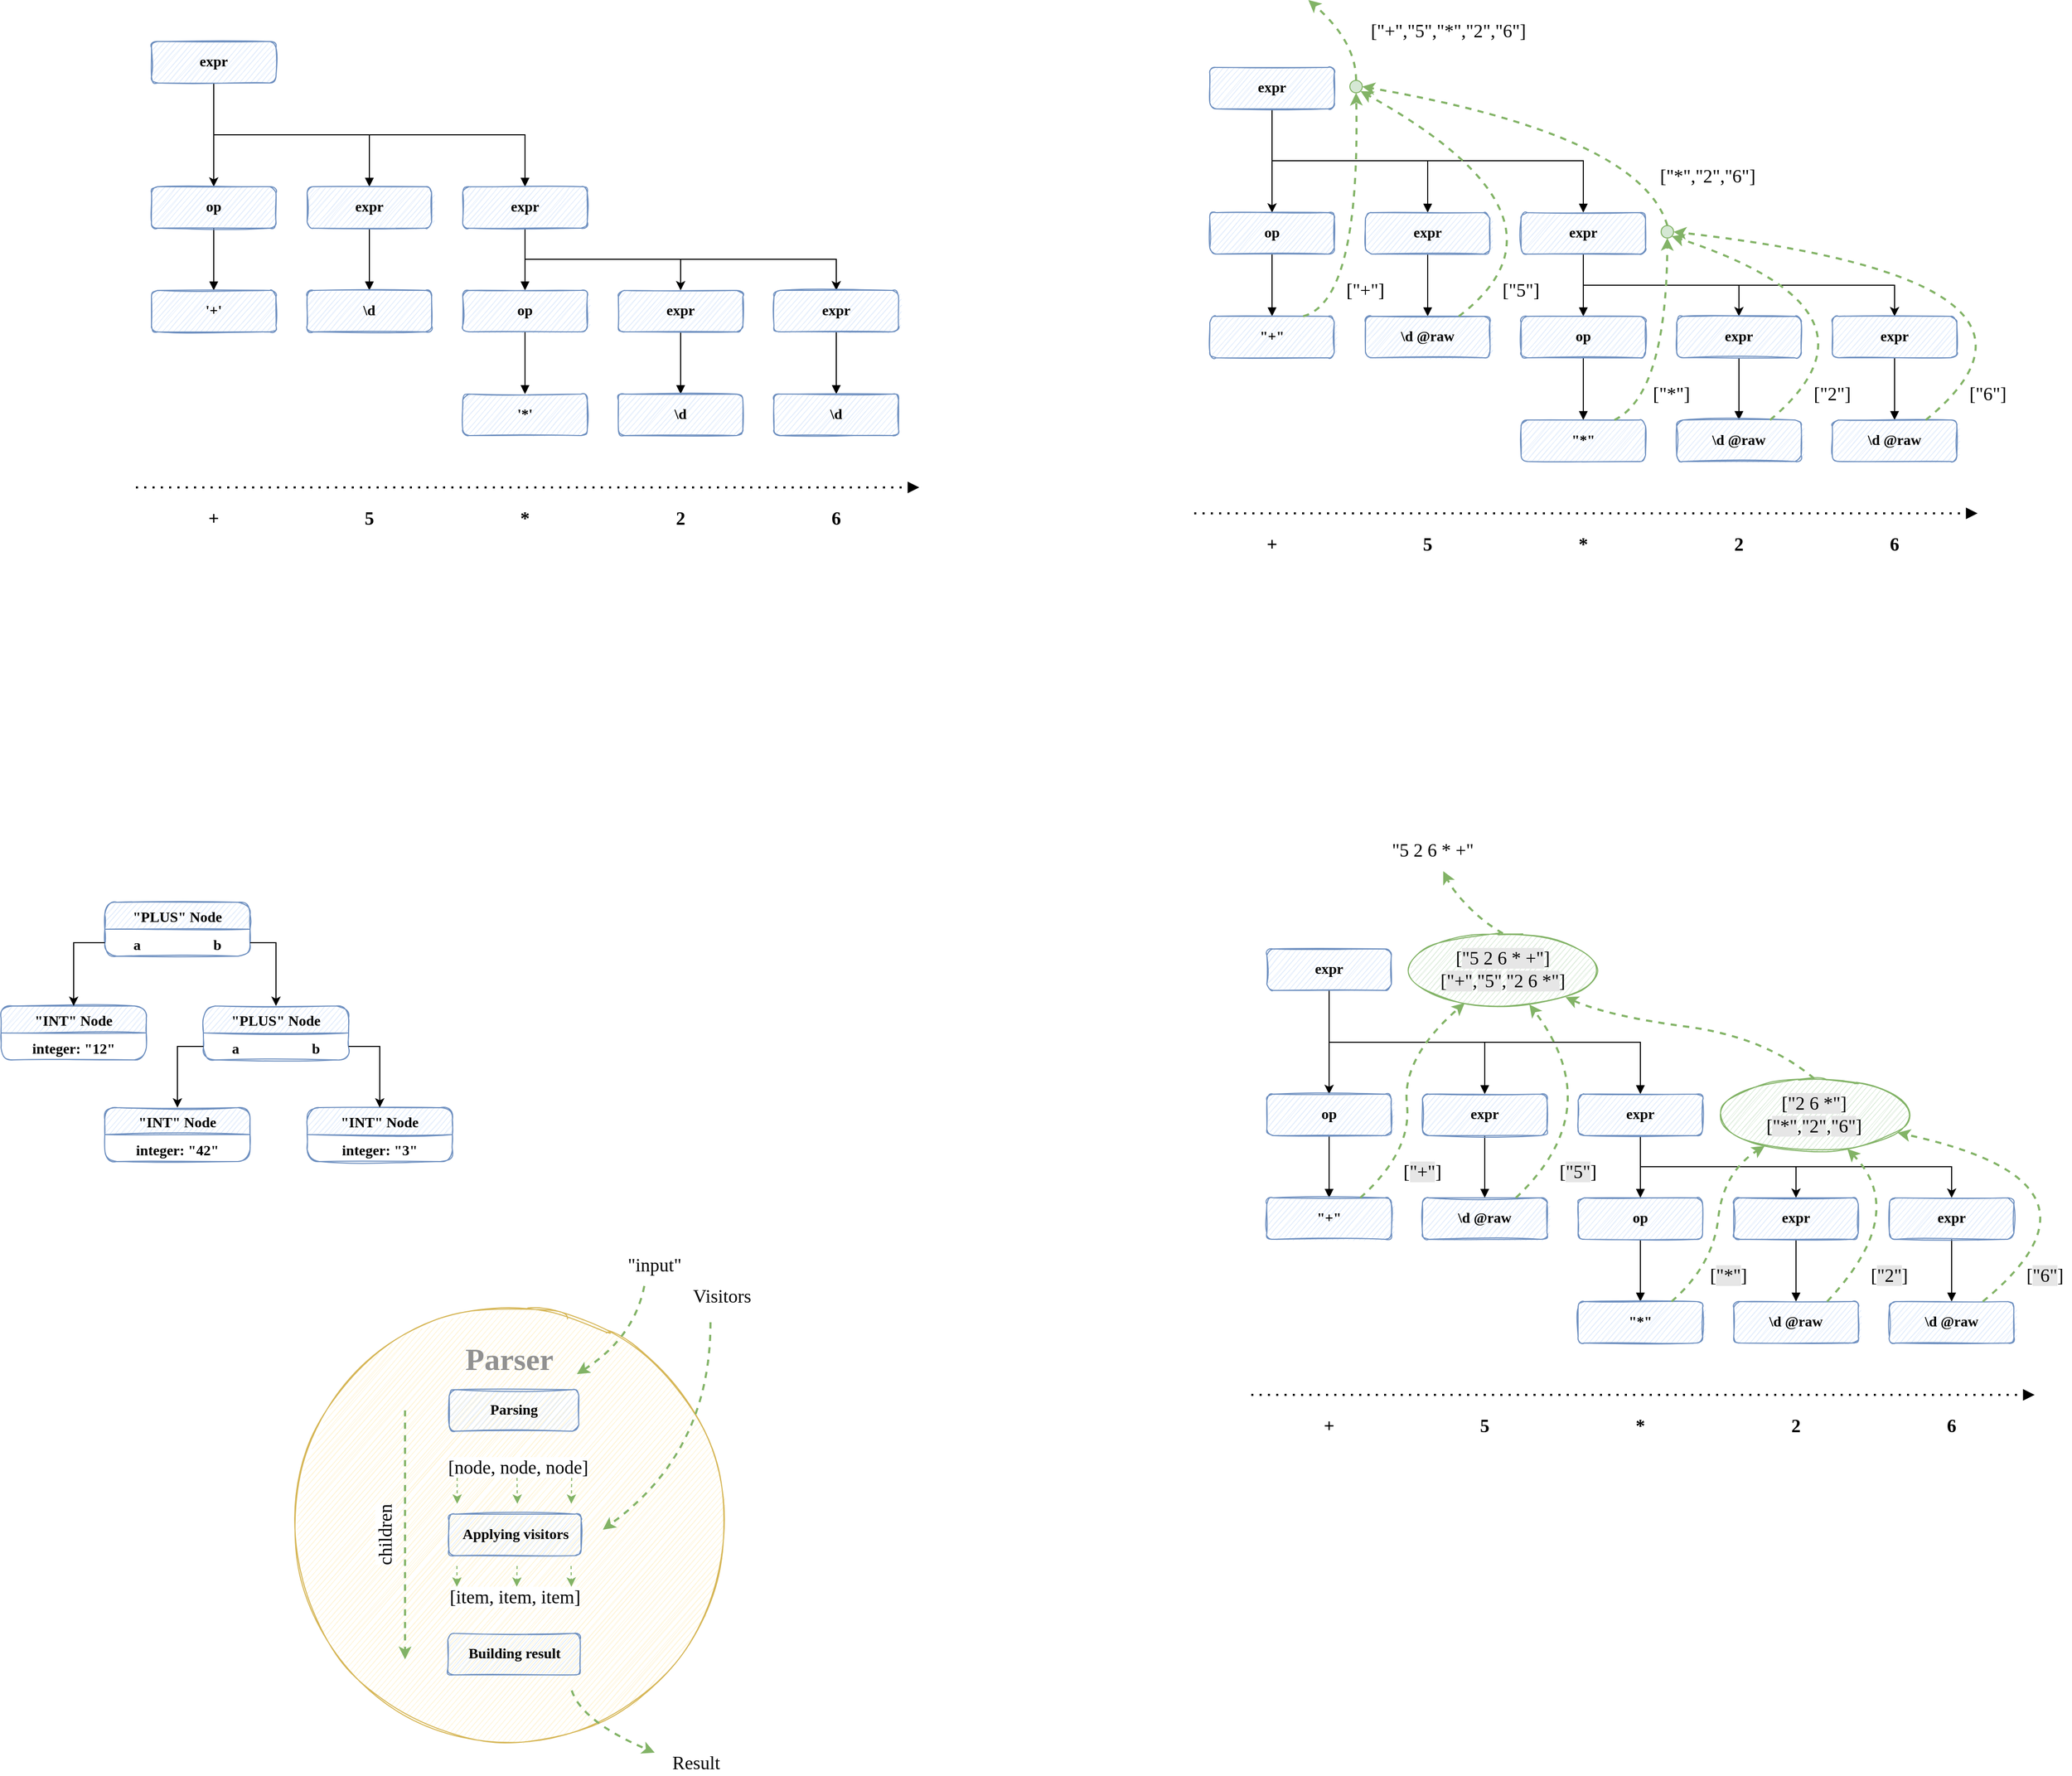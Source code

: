 <mxfile version="15.2.9" type="device"><diagram id="C5RBs43oDa-KdzZeNtuy" name="Page-1"><mxGraphModel dx="3062" dy="870" grid="1" gridSize="10" guides="1" tooltips="1" connect="1" arrows="1" fold="1" page="1" pageScale="1" pageWidth="827" pageHeight="1169" math="0" shadow="0"><root><mxCell id="WIyWlLk6GJQsqaUBKTNV-0"/><mxCell id="WIyWlLk6GJQsqaUBKTNV-1" parent="WIyWlLk6GJQsqaUBKTNV-0"/><mxCell id="D1x4tF9x3cu0elC_3x2r-0" style="edgeStyle=orthogonalEdgeStyle;rounded=0;sketch=0;orthogonalLoop=1;jettySize=auto;html=1;exitX=0.5;exitY=1;exitDx=0;exitDy=0;shadow=0;labelBackgroundColor=none;fontFamily=Ubuntu;fontSize=14;fontSource=https%3A%2F%2Ffonts.googleapis.com%2Fcss%3Ffamily%3DUbuntu;entryX=0.5;entryY=0;entryDx=0;entryDy=0;fontStyle=1" parent="WIyWlLk6GJQsqaUBKTNV-1" source="D1x4tF9x3cu0elC_3x2r-3" target="D1x4tF9x3cu0elC_3x2r-13" edge="1"><mxGeometry relative="1" as="geometry"><mxPoint x="-1315" y="80" as="targetPoint"/></mxGeometry></mxCell><mxCell id="D1x4tF9x3cu0elC_3x2r-1" style="edgeStyle=orthogonalEdgeStyle;rounded=0;sketch=0;orthogonalLoop=1;jettySize=auto;html=1;exitX=0.5;exitY=1;exitDx=0;exitDy=0;entryX=0.5;entryY=0;entryDx=0;entryDy=0;shadow=0;labelBackgroundColor=none;fontFamily=Ubuntu Mono;fontSource=https%3A%2F%2Ffonts.googleapis.com%2Fcss%3Ffamily%3DUbuntu%2BMono;fontSize=14;endArrow=block;endFill=1;fontStyle=1" parent="WIyWlLk6GJQsqaUBKTNV-1" source="D1x4tF9x3cu0elC_3x2r-3" target="D1x4tF9x3cu0elC_3x2r-9" edge="1"><mxGeometry relative="1" as="geometry"><Array as="points"><mxPoint x="-1315" y="130"/><mxPoint x="-1165" y="130"/></Array></mxGeometry></mxCell><mxCell id="D1x4tF9x3cu0elC_3x2r-2" style="edgeStyle=orthogonalEdgeStyle;rounded=0;sketch=0;orthogonalLoop=1;jettySize=auto;html=1;exitX=0.5;exitY=1;exitDx=0;exitDy=0;entryX=0.5;entryY=0;entryDx=0;entryDy=0;shadow=0;labelBackgroundColor=none;fontFamily=Ubuntu Mono;fontSource=https%3A%2F%2Ffonts.googleapis.com%2Fcss%3Ffamily%3DUbuntu%2BMono;fontSize=14;endArrow=block;endFill=1;fontStyle=1" parent="WIyWlLk6GJQsqaUBKTNV-1" source="D1x4tF9x3cu0elC_3x2r-3" target="D1x4tF9x3cu0elC_3x2r-11" edge="1"><mxGeometry relative="1" as="geometry"><Array as="points"><mxPoint x="-1315" y="130"/><mxPoint x="-1015" y="130"/></Array></mxGeometry></mxCell><mxCell id="D1x4tF9x3cu0elC_3x2r-3" value="&lt;span style=&quot;font-size: 14px;&quot;&gt;expr&lt;/span&gt;" style="rounded=1;whiteSpace=wrap;html=1;fontSize=14;glass=0;strokeWidth=1;shadow=0;fontFamily=Ubuntu;labelBackgroundColor=none;sketch=1;fillColor=#dae8fc;strokeColor=#6c8ebf;fontSource=https%3A%2F%2Ffonts.googleapis.com%2Fcss%3Ffamily%3DUbuntu;fontStyle=1" parent="WIyWlLk6GJQsqaUBKTNV-1" vertex="1"><mxGeometry x="-1375" y="40" width="120" height="40" as="geometry"/></mxCell><mxCell id="D1x4tF9x3cu0elC_3x2r-4" value="+" style="text;html=1;strokeColor=none;fillColor=none;align=center;verticalAlign=middle;whiteSpace=wrap;rounded=0;shadow=0;labelBackgroundColor=none;fontFamily=Ubuntu Mono;fontSize=18;fontSource=https%3A%2F%2Ffonts.googleapis.com%2Fcss%3Ffamily%3DUbuntu%2BMono;fontStyle=1" parent="WIyWlLk6GJQsqaUBKTNV-1" vertex="1"><mxGeometry x="-1335" y="490" width="40" height="20" as="geometry"/></mxCell><mxCell id="D1x4tF9x3cu0elC_3x2r-5" value="5" style="text;html=1;strokeColor=none;fillColor=none;align=center;verticalAlign=middle;whiteSpace=wrap;rounded=0;shadow=0;labelBackgroundColor=none;fontFamily=Ubuntu Mono;fontSize=18;fontSource=https%3A%2F%2Ffonts.googleapis.com%2Fcss%3Ffamily%3DUbuntu%2BMono;fontStyle=1" parent="WIyWlLk6GJQsqaUBKTNV-1" vertex="1"><mxGeometry x="-1185" y="490" width="40" height="20" as="geometry"/></mxCell><mxCell id="D1x4tF9x3cu0elC_3x2r-6" value="*" style="text;html=1;strokeColor=none;fillColor=none;align=center;verticalAlign=middle;whiteSpace=wrap;rounded=0;shadow=0;labelBackgroundColor=none;fontFamily=Ubuntu Mono;fontSize=18;fontSource=https%3A%2F%2Ffonts.googleapis.com%2Fcss%3Ffamily%3DUbuntu%2BMono;fontStyle=1" parent="WIyWlLk6GJQsqaUBKTNV-1" vertex="1"><mxGeometry x="-1035" y="490" width="40" height="20" as="geometry"/></mxCell><mxCell id="D1x4tF9x3cu0elC_3x2r-7" value="" style="endArrow=block;dashed=1;html=1;dashPattern=1 3;strokeWidth=2;shadow=0;labelBackgroundColor=none;fontFamily=Ubuntu;fontSource=https%3A%2F%2Ffonts.googleapis.com%2Fcss%3Ffamily%3DUbuntu;fontSize=14;endFill=1;" parent="WIyWlLk6GJQsqaUBKTNV-1" edge="1"><mxGeometry width="50" height="50" relative="1" as="geometry"><mxPoint x="-1390" y="470" as="sourcePoint"/><mxPoint x="-635" y="470" as="targetPoint"/></mxGeometry></mxCell><mxCell id="D1x4tF9x3cu0elC_3x2r-8" style="edgeStyle=orthogonalEdgeStyle;rounded=0;sketch=0;orthogonalLoop=1;jettySize=auto;html=1;exitX=0.5;exitY=1;exitDx=0;exitDy=0;entryX=0.5;entryY=0;entryDx=0;entryDy=0;shadow=0;labelBackgroundColor=none;fontFamily=Ubuntu Mono;fontSource=https%3A%2F%2Ffonts.googleapis.com%2Fcss%3Ffamily%3DUbuntu%2BMono;fontSize=14;endArrow=block;endFill=1;fontStyle=1" parent="WIyWlLk6GJQsqaUBKTNV-1" source="D1x4tF9x3cu0elC_3x2r-9" target="D1x4tF9x3cu0elC_3x2r-15" edge="1"><mxGeometry relative="1" as="geometry"/></mxCell><mxCell id="D1x4tF9x3cu0elC_3x2r-9" value="&lt;span style=&quot;font-size: 14px;&quot;&gt;expr&lt;/span&gt;" style="rounded=1;whiteSpace=wrap;html=1;fontSize=14;glass=0;strokeWidth=1;shadow=0;fontFamily=Ubuntu;labelBackgroundColor=none;sketch=1;fillColor=#dae8fc;strokeColor=#6c8ebf;fontSource=https%3A%2F%2Ffonts.googleapis.com%2Fcss%3Ffamily%3DUbuntu;fontStyle=1" parent="WIyWlLk6GJQsqaUBKTNV-1" vertex="1"><mxGeometry x="-1225" y="180" width="120" height="40" as="geometry"/></mxCell><mxCell id="D1x4tF9x3cu0elC_3x2r-10" style="edgeStyle=orthogonalEdgeStyle;rounded=0;sketch=0;orthogonalLoop=1;jettySize=auto;html=1;exitX=0.5;exitY=1;exitDx=0;exitDy=0;entryX=0.5;entryY=0;entryDx=0;entryDy=0;shadow=0;labelBackgroundColor=none;fontFamily=Ubuntu Mono;fontSource=https%3A%2F%2Ffonts.googleapis.com%2Fcss%3Ffamily%3DUbuntu%2BMono;fontSize=14;endArrow=block;endFill=1;fontStyle=1" parent="WIyWlLk6GJQsqaUBKTNV-1" source="D1x4tF9x3cu0elC_3x2r-11" target="D1x4tF9x3cu0elC_3x2r-29" edge="1"><mxGeometry relative="1" as="geometry"><mxPoint x="-1015" y="280" as="targetPoint"/></mxGeometry></mxCell><mxCell id="D1x4tF9x3cu0elC_3x2r-33" style="edgeStyle=orthogonalEdgeStyle;rounded=0;orthogonalLoop=1;jettySize=auto;html=1;exitX=0.5;exitY=1;exitDx=0;exitDy=0;entryX=0.5;entryY=0;entryDx=0;entryDy=0;fontSize=14;" parent="WIyWlLk6GJQsqaUBKTNV-1" source="D1x4tF9x3cu0elC_3x2r-11" target="D1x4tF9x3cu0elC_3x2r-25" edge="1"><mxGeometry relative="1" as="geometry"/></mxCell><mxCell id="D1x4tF9x3cu0elC_3x2r-34" style="edgeStyle=orthogonalEdgeStyle;rounded=0;orthogonalLoop=1;jettySize=auto;html=1;exitX=0.5;exitY=1;exitDx=0;exitDy=0;entryX=0.5;entryY=0;entryDx=0;entryDy=0;fontSize=14;" parent="WIyWlLk6GJQsqaUBKTNV-1" source="D1x4tF9x3cu0elC_3x2r-11" target="D1x4tF9x3cu0elC_3x2r-27" edge="1"><mxGeometry relative="1" as="geometry"/></mxCell><mxCell id="D1x4tF9x3cu0elC_3x2r-11" value="&lt;span style=&quot;font-size: 14px;&quot;&gt;expr&lt;/span&gt;" style="rounded=1;whiteSpace=wrap;html=1;fontSize=14;glass=0;strokeWidth=1;shadow=0;fontFamily=Ubuntu;labelBackgroundColor=none;sketch=1;fillColor=#dae8fc;strokeColor=#6c8ebf;fontSource=https%3A%2F%2Ffonts.googleapis.com%2Fcss%3Ffamily%3DUbuntu;fontStyle=1" parent="WIyWlLk6GJQsqaUBKTNV-1" vertex="1"><mxGeometry x="-1075" y="180" width="120" height="40" as="geometry"/></mxCell><mxCell id="D1x4tF9x3cu0elC_3x2r-12" style="edgeStyle=orthogonalEdgeStyle;rounded=0;sketch=0;orthogonalLoop=1;jettySize=auto;html=1;exitX=0.5;exitY=1;exitDx=0;exitDy=0;entryX=0.5;entryY=0;entryDx=0;entryDy=0;shadow=0;labelBackgroundColor=none;fontFamily=Ubuntu Mono;fontSource=https%3A%2F%2Ffonts.googleapis.com%2Fcss%3Ffamily%3DUbuntu%2BMono;fontSize=14;endArrow=block;endFill=1;fontStyle=1" parent="WIyWlLk6GJQsqaUBKTNV-1" source="D1x4tF9x3cu0elC_3x2r-13" target="D1x4tF9x3cu0elC_3x2r-14" edge="1"><mxGeometry relative="1" as="geometry"/></mxCell><mxCell id="D1x4tF9x3cu0elC_3x2r-13" value="&lt;span style=&quot;font-size: 14px;&quot;&gt;op&lt;/span&gt;" style="rounded=1;whiteSpace=wrap;html=1;fontSize=14;glass=0;strokeWidth=1;shadow=0;fontFamily=Ubuntu;labelBackgroundColor=none;sketch=1;fillColor=#dae8fc;strokeColor=#6c8ebf;fontSource=https%3A%2F%2Ffonts.googleapis.com%2Fcss%3Ffamily%3DUbuntu;fontStyle=1" parent="WIyWlLk6GJQsqaUBKTNV-1" vertex="1"><mxGeometry x="-1375" y="180" width="120" height="40" as="geometry"/></mxCell><mxCell id="D1x4tF9x3cu0elC_3x2r-14" value="&lt;span style=&quot;font-size: 14px;&quot;&gt;'+'&lt;/span&gt;" style="rounded=1;whiteSpace=wrap;html=1;fontSize=14;glass=0;strokeWidth=1;shadow=0;fontFamily=Ubuntu;labelBackgroundColor=none;sketch=1;fillColor=#dae8fc;strokeColor=#6c8ebf;fontSource=https%3A%2F%2Ffonts.googleapis.com%2Fcss%3Ffamily%3DUbuntu;fontStyle=1" parent="WIyWlLk6GJQsqaUBKTNV-1" vertex="1"><mxGeometry x="-1375" y="280" width="120" height="40" as="geometry"/></mxCell><mxCell id="D1x4tF9x3cu0elC_3x2r-15" value="&lt;span style=&quot;font-size: 14px;&quot;&gt;\d&lt;/span&gt;" style="rounded=1;whiteSpace=wrap;html=1;fontSize=14;glass=0;strokeWidth=1;shadow=0;fontFamily=Ubuntu;labelBackgroundColor=none;sketch=1;fillColor=#dae8fc;strokeColor=#6c8ebf;fontSource=https%3A%2F%2Ffonts.googleapis.com%2Fcss%3Ffamily%3DUbuntu;fontStyle=1" parent="WIyWlLk6GJQsqaUBKTNV-1" vertex="1"><mxGeometry x="-1225" y="280" width="120" height="40" as="geometry"/></mxCell><mxCell id="D1x4tF9x3cu0elC_3x2r-24" style="edgeStyle=orthogonalEdgeStyle;rounded=0;sketch=0;orthogonalLoop=1;jettySize=auto;html=1;exitX=0.5;exitY=1;exitDx=0;exitDy=0;entryX=0.5;entryY=0;entryDx=0;entryDy=0;shadow=0;labelBackgroundColor=none;fontFamily=Ubuntu Mono;fontSource=https%3A%2F%2Ffonts.googleapis.com%2Fcss%3Ffamily%3DUbuntu%2BMono;fontSize=14;endArrow=block;endFill=1;fontStyle=1" parent="WIyWlLk6GJQsqaUBKTNV-1" source="D1x4tF9x3cu0elC_3x2r-25" target="D1x4tF9x3cu0elC_3x2r-31" edge="1"><mxGeometry relative="1" as="geometry"/></mxCell><mxCell id="D1x4tF9x3cu0elC_3x2r-25" value="&lt;span style=&quot;font-size: 14px;&quot;&gt;expr&lt;/span&gt;" style="rounded=1;whiteSpace=wrap;html=1;fontSize=14;glass=0;strokeWidth=1;shadow=0;fontFamily=Ubuntu;labelBackgroundColor=none;sketch=1;fillColor=#dae8fc;strokeColor=#6c8ebf;fontSource=https%3A%2F%2Ffonts.googleapis.com%2Fcss%3Ffamily%3DUbuntu;fontStyle=1" parent="WIyWlLk6GJQsqaUBKTNV-1" vertex="1"><mxGeometry x="-925" y="280" width="120" height="40" as="geometry"/></mxCell><mxCell id="D1x4tF9x3cu0elC_3x2r-26" style="edgeStyle=orthogonalEdgeStyle;rounded=0;sketch=0;orthogonalLoop=1;jettySize=auto;html=1;exitX=0.5;exitY=1;exitDx=0;exitDy=0;entryX=0.5;entryY=0;entryDx=0;entryDy=0;shadow=0;labelBackgroundColor=none;fontFamily=Ubuntu Mono;fontSource=https%3A%2F%2Ffonts.googleapis.com%2Fcss%3Ffamily%3DUbuntu%2BMono;fontSize=14;endArrow=block;endFill=1;fontStyle=1" parent="WIyWlLk6GJQsqaUBKTNV-1" source="D1x4tF9x3cu0elC_3x2r-27" target="D1x4tF9x3cu0elC_3x2r-32" edge="1"><mxGeometry relative="1" as="geometry"/></mxCell><mxCell id="D1x4tF9x3cu0elC_3x2r-27" value="&lt;span style=&quot;font-size: 14px;&quot;&gt;expr&lt;/span&gt;" style="rounded=1;whiteSpace=wrap;html=1;fontSize=14;glass=0;strokeWidth=1;shadow=0;fontFamily=Ubuntu;labelBackgroundColor=none;sketch=1;fillColor=#dae8fc;strokeColor=#6c8ebf;fontSource=https%3A%2F%2Ffonts.googleapis.com%2Fcss%3Ffamily%3DUbuntu;fontStyle=1" parent="WIyWlLk6GJQsqaUBKTNV-1" vertex="1"><mxGeometry x="-775" y="280" width="120" height="40" as="geometry"/></mxCell><mxCell id="D1x4tF9x3cu0elC_3x2r-28" style="edgeStyle=orthogonalEdgeStyle;rounded=0;sketch=0;orthogonalLoop=1;jettySize=auto;html=1;exitX=0.5;exitY=1;exitDx=0;exitDy=0;entryX=0.5;entryY=0;entryDx=0;entryDy=0;shadow=0;labelBackgroundColor=none;fontFamily=Ubuntu Mono;fontSource=https%3A%2F%2Ffonts.googleapis.com%2Fcss%3Ffamily%3DUbuntu%2BMono;fontSize=14;endArrow=block;endFill=1;fontStyle=1" parent="WIyWlLk6GJQsqaUBKTNV-1" source="D1x4tF9x3cu0elC_3x2r-29" target="D1x4tF9x3cu0elC_3x2r-30" edge="1"><mxGeometry relative="1" as="geometry"/></mxCell><mxCell id="D1x4tF9x3cu0elC_3x2r-29" value="&lt;span style=&quot;font-size: 14px;&quot;&gt;op&lt;/span&gt;" style="rounded=1;whiteSpace=wrap;html=1;fontSize=14;glass=0;strokeWidth=1;shadow=0;fontFamily=Ubuntu;labelBackgroundColor=none;sketch=1;fillColor=#dae8fc;strokeColor=#6c8ebf;fontSource=https%3A%2F%2Ffonts.googleapis.com%2Fcss%3Ffamily%3DUbuntu;fontStyle=1" parent="WIyWlLk6GJQsqaUBKTNV-1" vertex="1"><mxGeometry x="-1075" y="280" width="120" height="40" as="geometry"/></mxCell><mxCell id="D1x4tF9x3cu0elC_3x2r-30" value="&lt;span style=&quot;font-size: 14px;&quot;&gt;'*'&lt;/span&gt;" style="rounded=1;whiteSpace=wrap;html=1;fontSize=14;glass=0;strokeWidth=1;shadow=0;fontFamily=Ubuntu;labelBackgroundColor=none;sketch=1;fillColor=#dae8fc;strokeColor=#6c8ebf;fontSource=https%3A%2F%2Ffonts.googleapis.com%2Fcss%3Ffamily%3DUbuntu;fontStyle=1" parent="WIyWlLk6GJQsqaUBKTNV-1" vertex="1"><mxGeometry x="-1075" y="380" width="120" height="40" as="geometry"/></mxCell><mxCell id="D1x4tF9x3cu0elC_3x2r-31" value="&lt;span style=&quot;font-size: 14px;&quot;&gt;\d&lt;/span&gt;" style="rounded=1;whiteSpace=wrap;html=1;fontSize=14;glass=0;strokeWidth=1;shadow=0;fontFamily=Ubuntu;labelBackgroundColor=none;sketch=1;fillColor=#dae8fc;strokeColor=#6c8ebf;fontSource=https%3A%2F%2Ffonts.googleapis.com%2Fcss%3Ffamily%3DUbuntu;fontStyle=1" parent="WIyWlLk6GJQsqaUBKTNV-1" vertex="1"><mxGeometry x="-925" y="380" width="120" height="40" as="geometry"/></mxCell><mxCell id="D1x4tF9x3cu0elC_3x2r-32" value="&lt;span style=&quot;font-size: 14px;&quot;&gt;\d&lt;/span&gt;" style="rounded=1;whiteSpace=wrap;html=1;fontSize=14;glass=0;strokeWidth=1;shadow=0;fontFamily=Ubuntu;labelBackgroundColor=none;sketch=1;fillColor=#dae8fc;strokeColor=#6c8ebf;fontSource=https%3A%2F%2Ffonts.googleapis.com%2Fcss%3Ffamily%3DUbuntu;fontStyle=1" parent="WIyWlLk6GJQsqaUBKTNV-1" vertex="1"><mxGeometry x="-775" y="380" width="120" height="40" as="geometry"/></mxCell><mxCell id="D1x4tF9x3cu0elC_3x2r-35" value="2" style="text;html=1;strokeColor=none;fillColor=none;align=center;verticalAlign=middle;whiteSpace=wrap;rounded=0;shadow=0;labelBackgroundColor=none;fontFamily=Ubuntu Mono;fontSize=18;fontSource=https%3A%2F%2Ffonts.googleapis.com%2Fcss%3Ffamily%3DUbuntu%2BMono;fontStyle=1" parent="WIyWlLk6GJQsqaUBKTNV-1" vertex="1"><mxGeometry x="-885" y="490" width="40" height="20" as="geometry"/></mxCell><mxCell id="D1x4tF9x3cu0elC_3x2r-36" value="6" style="text;html=1;strokeColor=none;fillColor=none;align=center;verticalAlign=middle;whiteSpace=wrap;rounded=0;shadow=0;labelBackgroundColor=none;fontFamily=Ubuntu Mono;fontSize=18;fontSource=https%3A%2F%2Ffonts.googleapis.com%2Fcss%3Ffamily%3DUbuntu%2BMono;fontStyle=1" parent="WIyWlLk6GJQsqaUBKTNV-1" vertex="1"><mxGeometry x="-735" y="490" width="40" height="20" as="geometry"/></mxCell><mxCell id="D1x4tF9x3cu0elC_3x2r-38" style="edgeStyle=orthogonalEdgeStyle;rounded=0;sketch=0;orthogonalLoop=1;jettySize=auto;html=1;exitX=0.5;exitY=1;exitDx=0;exitDy=0;shadow=0;labelBackgroundColor=none;fontFamily=Ubuntu;fontSize=14;fontSource=https%3A%2F%2Ffonts.googleapis.com%2Fcss%3Ffamily%3DUbuntu;entryX=0.5;entryY=0;entryDx=0;entryDy=0;fontStyle=1" parent="WIyWlLk6GJQsqaUBKTNV-1" source="D1x4tF9x3cu0elC_3x2r-41" target="D1x4tF9x3cu0elC_3x2r-53" edge="1"><mxGeometry relative="1" as="geometry"><mxPoint x="-295" y="105" as="targetPoint"/></mxGeometry></mxCell><mxCell id="D1x4tF9x3cu0elC_3x2r-39" style="edgeStyle=orthogonalEdgeStyle;rounded=0;sketch=0;orthogonalLoop=1;jettySize=auto;html=1;exitX=0.5;exitY=1;exitDx=0;exitDy=0;entryX=0.5;entryY=0;entryDx=0;entryDy=0;shadow=0;labelBackgroundColor=none;fontFamily=Ubuntu Mono;fontSource=https%3A%2F%2Ffonts.googleapis.com%2Fcss%3Ffamily%3DUbuntu%2BMono;fontSize=14;endArrow=block;endFill=1;fontStyle=1" parent="WIyWlLk6GJQsqaUBKTNV-1" source="D1x4tF9x3cu0elC_3x2r-41" target="D1x4tF9x3cu0elC_3x2r-47" edge="1"><mxGeometry relative="1" as="geometry"><Array as="points"><mxPoint x="-295" y="155"/><mxPoint x="-145" y="155"/></Array></mxGeometry></mxCell><mxCell id="D1x4tF9x3cu0elC_3x2r-40" style="edgeStyle=orthogonalEdgeStyle;rounded=0;sketch=0;orthogonalLoop=1;jettySize=auto;html=1;exitX=0.5;exitY=1;exitDx=0;exitDy=0;entryX=0.5;entryY=0;entryDx=0;entryDy=0;shadow=0;labelBackgroundColor=none;fontFamily=Ubuntu Mono;fontSource=https%3A%2F%2Ffonts.googleapis.com%2Fcss%3Ffamily%3DUbuntu%2BMono;fontSize=14;endArrow=block;endFill=1;fontStyle=1" parent="WIyWlLk6GJQsqaUBKTNV-1" source="D1x4tF9x3cu0elC_3x2r-41" target="D1x4tF9x3cu0elC_3x2r-51" edge="1"><mxGeometry relative="1" as="geometry"><Array as="points"><mxPoint x="-295" y="155"/><mxPoint x="5" y="155"/></Array></mxGeometry></mxCell><mxCell id="D1x4tF9x3cu0elC_3x2r-41" value="&lt;span style=&quot;font-size: 14px;&quot;&gt;expr&lt;/span&gt;" style="rounded=1;whiteSpace=wrap;html=1;fontSize=14;glass=0;strokeWidth=1;shadow=0;fontFamily=Ubuntu;labelBackgroundColor=none;sketch=1;fillColor=#dae8fc;strokeColor=#6c8ebf;fontSource=https%3A%2F%2Ffonts.googleapis.com%2Fcss%3Ffamily%3DUbuntu;fontStyle=1" parent="WIyWlLk6GJQsqaUBKTNV-1" vertex="1"><mxGeometry x="-355" y="65" width="120" height="40" as="geometry"/></mxCell><mxCell id="D1x4tF9x3cu0elC_3x2r-42" value="+" style="text;html=1;strokeColor=none;fillColor=none;align=center;verticalAlign=middle;whiteSpace=wrap;rounded=0;shadow=0;labelBackgroundColor=none;fontFamily=Ubuntu Mono;fontSize=18;fontSource=https%3A%2F%2Ffonts.googleapis.com%2Fcss%3Ffamily%3DUbuntu%2BMono;fontStyle=1" parent="WIyWlLk6GJQsqaUBKTNV-1" vertex="1"><mxGeometry x="-315" y="515" width="40" height="20" as="geometry"/></mxCell><mxCell id="D1x4tF9x3cu0elC_3x2r-43" value="5" style="text;html=1;strokeColor=none;fillColor=none;align=center;verticalAlign=middle;whiteSpace=wrap;rounded=0;shadow=0;labelBackgroundColor=none;fontFamily=Ubuntu Mono;fontSize=18;fontSource=https%3A%2F%2Ffonts.googleapis.com%2Fcss%3Ffamily%3DUbuntu%2BMono;fontStyle=1" parent="WIyWlLk6GJQsqaUBKTNV-1" vertex="1"><mxGeometry x="-165" y="515" width="40" height="20" as="geometry"/></mxCell><mxCell id="D1x4tF9x3cu0elC_3x2r-44" value="*" style="text;html=1;strokeColor=none;fillColor=none;align=center;verticalAlign=middle;whiteSpace=wrap;rounded=0;shadow=0;labelBackgroundColor=none;fontFamily=Ubuntu Mono;fontSize=18;fontSource=https%3A%2F%2Ffonts.googleapis.com%2Fcss%3Ffamily%3DUbuntu%2BMono;fontStyle=1" parent="WIyWlLk6GJQsqaUBKTNV-1" vertex="1"><mxGeometry x="-15" y="515" width="40" height="20" as="geometry"/></mxCell><mxCell id="D1x4tF9x3cu0elC_3x2r-45" value="" style="endArrow=block;dashed=1;html=1;dashPattern=1 3;strokeWidth=2;shadow=0;labelBackgroundColor=none;fontFamily=Ubuntu;fontSource=https%3A%2F%2Ffonts.googleapis.com%2Fcss%3Ffamily%3DUbuntu;fontSize=14;endFill=1;" parent="WIyWlLk6GJQsqaUBKTNV-1" edge="1"><mxGeometry width="50" height="50" relative="1" as="geometry"><mxPoint x="-370" y="495" as="sourcePoint"/><mxPoint x="385" y="495" as="targetPoint"/></mxGeometry></mxCell><mxCell id="D1x4tF9x3cu0elC_3x2r-46" style="edgeStyle=orthogonalEdgeStyle;rounded=0;sketch=0;orthogonalLoop=1;jettySize=auto;html=1;exitX=0.5;exitY=1;exitDx=0;exitDy=0;entryX=0.5;entryY=0;entryDx=0;entryDy=0;shadow=0;labelBackgroundColor=none;fontFamily=Ubuntu Mono;fontSource=https%3A%2F%2Ffonts.googleapis.com%2Fcss%3Ffamily%3DUbuntu%2BMono;fontSize=14;endArrow=block;endFill=1;fontStyle=1" parent="WIyWlLk6GJQsqaUBKTNV-1" source="D1x4tF9x3cu0elC_3x2r-47" target="D1x4tF9x3cu0elC_3x2r-55" edge="1"><mxGeometry relative="1" as="geometry"/></mxCell><mxCell id="D1x4tF9x3cu0elC_3x2r-47" value="&lt;span style=&quot;font-size: 14px;&quot;&gt;expr&lt;/span&gt;" style="rounded=1;whiteSpace=wrap;html=1;fontSize=14;glass=0;strokeWidth=1;shadow=0;fontFamily=Ubuntu;labelBackgroundColor=none;sketch=1;fillColor=#dae8fc;strokeColor=#6c8ebf;fontSource=https%3A%2F%2Ffonts.googleapis.com%2Fcss%3Ffamily%3DUbuntu;fontStyle=1" parent="WIyWlLk6GJQsqaUBKTNV-1" vertex="1"><mxGeometry x="-205" y="205" width="120" height="40" as="geometry"/></mxCell><mxCell id="D1x4tF9x3cu0elC_3x2r-48" style="edgeStyle=orthogonalEdgeStyle;rounded=0;sketch=0;orthogonalLoop=1;jettySize=auto;html=1;exitX=0.5;exitY=1;exitDx=0;exitDy=0;entryX=0.5;entryY=0;entryDx=0;entryDy=0;shadow=0;labelBackgroundColor=none;fontFamily=Ubuntu Mono;fontSource=https%3A%2F%2Ffonts.googleapis.com%2Fcss%3Ffamily%3DUbuntu%2BMono;fontSize=14;endArrow=block;endFill=1;fontStyle=1" parent="WIyWlLk6GJQsqaUBKTNV-1" source="D1x4tF9x3cu0elC_3x2r-51" target="D1x4tF9x3cu0elC_3x2r-61" edge="1"><mxGeometry relative="1" as="geometry"><mxPoint x="5" y="305" as="targetPoint"/></mxGeometry></mxCell><mxCell id="D1x4tF9x3cu0elC_3x2r-49" style="edgeStyle=orthogonalEdgeStyle;rounded=0;orthogonalLoop=1;jettySize=auto;html=1;exitX=0.5;exitY=1;exitDx=0;exitDy=0;entryX=0.5;entryY=0;entryDx=0;entryDy=0;fontSize=14;" parent="WIyWlLk6GJQsqaUBKTNV-1" source="D1x4tF9x3cu0elC_3x2r-51" target="D1x4tF9x3cu0elC_3x2r-57" edge="1"><mxGeometry relative="1" as="geometry"/></mxCell><mxCell id="D1x4tF9x3cu0elC_3x2r-50" style="edgeStyle=orthogonalEdgeStyle;rounded=0;orthogonalLoop=1;jettySize=auto;html=1;exitX=0.5;exitY=1;exitDx=0;exitDy=0;entryX=0.5;entryY=0;entryDx=0;entryDy=0;fontSize=14;" parent="WIyWlLk6GJQsqaUBKTNV-1" source="D1x4tF9x3cu0elC_3x2r-51" target="D1x4tF9x3cu0elC_3x2r-59" edge="1"><mxGeometry relative="1" as="geometry"/></mxCell><mxCell id="D1x4tF9x3cu0elC_3x2r-51" value="&lt;span style=&quot;font-size: 14px;&quot;&gt;expr&lt;/span&gt;" style="rounded=1;whiteSpace=wrap;html=1;fontSize=14;glass=0;strokeWidth=1;shadow=0;fontFamily=Ubuntu;labelBackgroundColor=none;sketch=1;fillColor=#dae8fc;strokeColor=#6c8ebf;fontSource=https%3A%2F%2Ffonts.googleapis.com%2Fcss%3Ffamily%3DUbuntu;fontStyle=1" parent="WIyWlLk6GJQsqaUBKTNV-1" vertex="1"><mxGeometry x="-55" y="205" width="120" height="40" as="geometry"/></mxCell><mxCell id="D1x4tF9x3cu0elC_3x2r-52" style="edgeStyle=orthogonalEdgeStyle;rounded=0;sketch=0;orthogonalLoop=1;jettySize=auto;html=1;exitX=0.5;exitY=1;exitDx=0;exitDy=0;entryX=0.5;entryY=0;entryDx=0;entryDy=0;shadow=0;labelBackgroundColor=none;fontFamily=Ubuntu Mono;fontSource=https%3A%2F%2Ffonts.googleapis.com%2Fcss%3Ffamily%3DUbuntu%2BMono;fontSize=14;endArrow=block;endFill=1;fontStyle=1" parent="WIyWlLk6GJQsqaUBKTNV-1" source="D1x4tF9x3cu0elC_3x2r-53" target="D1x4tF9x3cu0elC_3x2r-54" edge="1"><mxGeometry relative="1" as="geometry"/></mxCell><mxCell id="D1x4tF9x3cu0elC_3x2r-53" value="&lt;span style=&quot;font-size: 14px;&quot;&gt;op&lt;/span&gt;" style="rounded=1;whiteSpace=wrap;html=1;fontSize=14;glass=0;strokeWidth=1;shadow=0;fontFamily=Ubuntu;labelBackgroundColor=none;sketch=1;fillColor=#dae8fc;strokeColor=#6c8ebf;fontSource=https%3A%2F%2Ffonts.googleapis.com%2Fcss%3Ffamily%3DUbuntu;fontStyle=1" parent="WIyWlLk6GJQsqaUBKTNV-1" vertex="1"><mxGeometry x="-355" y="205" width="120" height="40" as="geometry"/></mxCell><mxCell id="D1x4tF9x3cu0elC_3x2r-54" value="&lt;span style=&quot;font-size: 14px&quot;&gt;&quot;+&quot;&lt;/span&gt;" style="rounded=1;whiteSpace=wrap;html=1;fontSize=14;glass=0;strokeWidth=1;shadow=0;fontFamily=Ubuntu;labelBackgroundColor=none;sketch=1;fillColor=#dae8fc;strokeColor=#6c8ebf;fontSource=https%3A%2F%2Ffonts.googleapis.com%2Fcss%3Ffamily%3DUbuntu;fontStyle=1" parent="WIyWlLk6GJQsqaUBKTNV-1" vertex="1"><mxGeometry x="-355" y="305" width="120" height="40" as="geometry"/></mxCell><mxCell id="D1x4tF9x3cu0elC_3x2r-55" value="&lt;span style=&quot;font-size: 14px&quot;&gt;\d @raw&lt;/span&gt;" style="rounded=1;whiteSpace=wrap;html=1;fontSize=14;glass=0;strokeWidth=1;shadow=0;fontFamily=Ubuntu;labelBackgroundColor=none;sketch=1;fillColor=#dae8fc;strokeColor=#6c8ebf;fontSource=https%3A%2F%2Ffonts.googleapis.com%2Fcss%3Ffamily%3DUbuntu;fontStyle=1" parent="WIyWlLk6GJQsqaUBKTNV-1" vertex="1"><mxGeometry x="-205" y="305" width="120" height="40" as="geometry"/></mxCell><mxCell id="D1x4tF9x3cu0elC_3x2r-56" style="edgeStyle=orthogonalEdgeStyle;rounded=0;sketch=0;orthogonalLoop=1;jettySize=auto;html=1;exitX=0.5;exitY=1;exitDx=0;exitDy=0;entryX=0.5;entryY=0;entryDx=0;entryDy=0;shadow=0;labelBackgroundColor=none;fontFamily=Ubuntu Mono;fontSource=https%3A%2F%2Ffonts.googleapis.com%2Fcss%3Ffamily%3DUbuntu%2BMono;fontSize=14;endArrow=block;endFill=1;fontStyle=1" parent="WIyWlLk6GJQsqaUBKTNV-1" source="D1x4tF9x3cu0elC_3x2r-57" target="D1x4tF9x3cu0elC_3x2r-63" edge="1"><mxGeometry relative="1" as="geometry"/></mxCell><mxCell id="D1x4tF9x3cu0elC_3x2r-57" value="&lt;span style=&quot;font-size: 14px;&quot;&gt;expr&lt;/span&gt;" style="rounded=1;whiteSpace=wrap;html=1;fontSize=14;glass=0;strokeWidth=1;shadow=0;fontFamily=Ubuntu;labelBackgroundColor=none;sketch=1;fillColor=#dae8fc;strokeColor=#6c8ebf;fontSource=https%3A%2F%2Ffonts.googleapis.com%2Fcss%3Ffamily%3DUbuntu;fontStyle=1" parent="WIyWlLk6GJQsqaUBKTNV-1" vertex="1"><mxGeometry x="95" y="305" width="120" height="40" as="geometry"/></mxCell><mxCell id="D1x4tF9x3cu0elC_3x2r-58" style="edgeStyle=orthogonalEdgeStyle;rounded=0;sketch=0;orthogonalLoop=1;jettySize=auto;html=1;exitX=0.5;exitY=1;exitDx=0;exitDy=0;entryX=0.5;entryY=0;entryDx=0;entryDy=0;shadow=0;labelBackgroundColor=none;fontFamily=Ubuntu Mono;fontSource=https%3A%2F%2Ffonts.googleapis.com%2Fcss%3Ffamily%3DUbuntu%2BMono;fontSize=14;endArrow=block;endFill=1;fontStyle=1" parent="WIyWlLk6GJQsqaUBKTNV-1" source="D1x4tF9x3cu0elC_3x2r-59" target="D1x4tF9x3cu0elC_3x2r-64" edge="1"><mxGeometry relative="1" as="geometry"/></mxCell><mxCell id="D1x4tF9x3cu0elC_3x2r-59" value="&lt;span style=&quot;font-size: 14px;&quot;&gt;expr&lt;/span&gt;" style="rounded=1;whiteSpace=wrap;html=1;fontSize=14;glass=0;strokeWidth=1;shadow=0;fontFamily=Ubuntu;labelBackgroundColor=none;sketch=1;fillColor=#dae8fc;strokeColor=#6c8ebf;fontSource=https%3A%2F%2Ffonts.googleapis.com%2Fcss%3Ffamily%3DUbuntu;fontStyle=1" parent="WIyWlLk6GJQsqaUBKTNV-1" vertex="1"><mxGeometry x="245" y="305" width="120" height="40" as="geometry"/></mxCell><mxCell id="D1x4tF9x3cu0elC_3x2r-60" style="edgeStyle=orthogonalEdgeStyle;rounded=0;sketch=0;orthogonalLoop=1;jettySize=auto;html=1;exitX=0.5;exitY=1;exitDx=0;exitDy=0;entryX=0.5;entryY=0;entryDx=0;entryDy=0;shadow=0;labelBackgroundColor=none;fontFamily=Ubuntu Mono;fontSource=https%3A%2F%2Ffonts.googleapis.com%2Fcss%3Ffamily%3DUbuntu%2BMono;fontSize=14;endArrow=block;endFill=1;fontStyle=1" parent="WIyWlLk6GJQsqaUBKTNV-1" source="D1x4tF9x3cu0elC_3x2r-61" target="D1x4tF9x3cu0elC_3x2r-62" edge="1"><mxGeometry relative="1" as="geometry"/></mxCell><mxCell id="D1x4tF9x3cu0elC_3x2r-61" value="&lt;span style=&quot;font-size: 14px;&quot;&gt;op&lt;/span&gt;" style="rounded=1;whiteSpace=wrap;html=1;fontSize=14;glass=0;strokeWidth=1;shadow=0;fontFamily=Ubuntu;labelBackgroundColor=none;sketch=1;fillColor=#dae8fc;strokeColor=#6c8ebf;fontSource=https%3A%2F%2Ffonts.googleapis.com%2Fcss%3Ffamily%3DUbuntu;fontStyle=1" parent="WIyWlLk6GJQsqaUBKTNV-1" vertex="1"><mxGeometry x="-55" y="305" width="120" height="40" as="geometry"/></mxCell><mxCell id="D1x4tF9x3cu0elC_3x2r-62" value="&quot;*&quot;" style="rounded=1;whiteSpace=wrap;html=1;fontSize=14;glass=0;strokeWidth=1;shadow=0;fontFamily=Ubuntu;labelBackgroundColor=none;sketch=1;fillColor=#dae8fc;strokeColor=#6c8ebf;fontSource=https%3A%2F%2Ffonts.googleapis.com%2Fcss%3Ffamily%3DUbuntu;fontStyle=1" parent="WIyWlLk6GJQsqaUBKTNV-1" vertex="1"><mxGeometry x="-55" y="405" width="120" height="40" as="geometry"/></mxCell><mxCell id="D1x4tF9x3cu0elC_3x2r-63" value="&lt;span style=&quot;font-size: 14px&quot;&gt;\d @raw&lt;/span&gt;" style="rounded=1;whiteSpace=wrap;html=1;fontSize=14;glass=0;strokeWidth=1;shadow=0;fontFamily=Ubuntu;labelBackgroundColor=none;sketch=1;fillColor=#dae8fc;strokeColor=#6c8ebf;fontSource=https%3A%2F%2Ffonts.googleapis.com%2Fcss%3Ffamily%3DUbuntu;fontStyle=1" parent="WIyWlLk6GJQsqaUBKTNV-1" vertex="1"><mxGeometry x="95" y="405" width="120" height="40" as="geometry"/></mxCell><mxCell id="D1x4tF9x3cu0elC_3x2r-64" value="&lt;span style=&quot;font-size: 14px&quot;&gt;\d @raw&lt;/span&gt;" style="rounded=1;whiteSpace=wrap;html=1;fontSize=14;glass=0;strokeWidth=1;shadow=0;fontFamily=Ubuntu;labelBackgroundColor=none;sketch=1;fillColor=#dae8fc;strokeColor=#6c8ebf;fontSource=https%3A%2F%2Ffonts.googleapis.com%2Fcss%3Ffamily%3DUbuntu;fontStyle=1" parent="WIyWlLk6GJQsqaUBKTNV-1" vertex="1"><mxGeometry x="245" y="405" width="120" height="40" as="geometry"/></mxCell><mxCell id="D1x4tF9x3cu0elC_3x2r-65" value="2" style="text;html=1;strokeColor=none;fillColor=none;align=center;verticalAlign=middle;whiteSpace=wrap;rounded=0;shadow=0;labelBackgroundColor=none;fontFamily=Ubuntu Mono;fontSize=18;fontSource=https%3A%2F%2Ffonts.googleapis.com%2Fcss%3Ffamily%3DUbuntu%2BMono;fontStyle=1" parent="WIyWlLk6GJQsqaUBKTNV-1" vertex="1"><mxGeometry x="135" y="515" width="40" height="20" as="geometry"/></mxCell><mxCell id="D1x4tF9x3cu0elC_3x2r-66" value="6" style="text;html=1;strokeColor=none;fillColor=none;align=center;verticalAlign=middle;whiteSpace=wrap;rounded=0;shadow=0;labelBackgroundColor=none;fontFamily=Ubuntu Mono;fontSize=18;fontSource=https%3A%2F%2Ffonts.googleapis.com%2Fcss%3Ffamily%3DUbuntu%2BMono;fontStyle=1" parent="WIyWlLk6GJQsqaUBKTNV-1" vertex="1"><mxGeometry x="285" y="515" width="40" height="20" as="geometry"/></mxCell><mxCell id="D1x4tF9x3cu0elC_3x2r-70" value="" style="curved=1;endArrow=classic;html=1;fontFamily=Ubuntu Mono;fontSource=https%3A%2F%2Ffonts.googleapis.com%2Fcss%3Ffamily%3DUbuntu%2BMono;fontSize=18;exitX=0.75;exitY=0;exitDx=0;exitDy=0;dashed=1;strokeWidth=2;fillColor=#d5e8d4;strokeColor=#82b366;entryX=0.5;entryY=1;entryDx=0;entryDy=0;" parent="WIyWlLk6GJQsqaUBKTNV-1" source="D1x4tF9x3cu0elC_3x2r-54" target="D1x4tF9x3cu0elC_3x2r-93" edge="1"><mxGeometry width="50" height="50" relative="1" as="geometry"><mxPoint x="-240" y="310" as="sourcePoint"/><mxPoint x="-210" y="110" as="targetPoint"/><Array as="points"><mxPoint x="-210" y="290"/></Array></mxGeometry></mxCell><mxCell id="D1x4tF9x3cu0elC_3x2r-73" value="" style="curved=1;endArrow=classic;html=1;fontFamily=Ubuntu Mono;fontSource=https%3A%2F%2Ffonts.googleapis.com%2Fcss%3Ffamily%3DUbuntu%2BMono;fontSize=18;exitX=0.75;exitY=0;exitDx=0;exitDy=0;dashed=1;strokeWidth=2;fillColor=#d5e8d4;strokeColor=#82b366;entryX=1;entryY=1;entryDx=0;entryDy=0;" parent="WIyWlLk6GJQsqaUBKTNV-1" source="D1x4tF9x3cu0elC_3x2r-55" target="D1x4tF9x3cu0elC_3x2r-93" edge="1"><mxGeometry width="50" height="50" relative="1" as="geometry"><mxPoint x="-80" y="300" as="sourcePoint"/><mxPoint x="-80" y="240" as="targetPoint"/><Array as="points"><mxPoint x="10" y="210"/></Array></mxGeometry></mxCell><mxCell id="D1x4tF9x3cu0elC_3x2r-74" value="" style="curved=1;endArrow=classic;html=1;fontFamily=Ubuntu Mono;fontSource=https%3A%2F%2Ffonts.googleapis.com%2Fcss%3Ffamily%3DUbuntu%2BMono;fontSize=18;exitX=0.75;exitY=0;exitDx=0;exitDy=0;dashed=1;strokeWidth=2;fillColor=#d5e8d4;strokeColor=#82b366;entryX=0.5;entryY=1;entryDx=0;entryDy=0;" parent="WIyWlLk6GJQsqaUBKTNV-1" source="D1x4tF9x3cu0elC_3x2r-62" target="D1x4tF9x3cu0elC_3x2r-89" edge="1"><mxGeometry width="50" height="50" relative="1" as="geometry"><mxPoint x="40" y="405" as="sourcePoint"/><mxPoint x="40" y="345" as="targetPoint"/><Array as="points"><mxPoint x="85" y="380"/></Array></mxGeometry></mxCell><mxCell id="D1x4tF9x3cu0elC_3x2r-75" value="" style="curved=1;endArrow=classic;html=1;fontFamily=Ubuntu Mono;fontSource=https%3A%2F%2Ffonts.googleapis.com%2Fcss%3Ffamily%3DUbuntu%2BMono;fontSize=18;exitX=0.75;exitY=0;exitDx=0;exitDy=0;dashed=1;strokeWidth=2;fillColor=#d5e8d4;strokeColor=#82b366;entryX=1;entryY=1;entryDx=0;entryDy=0;" parent="WIyWlLk6GJQsqaUBKTNV-1" source="D1x4tF9x3cu0elC_3x2r-63" target="D1x4tF9x3cu0elC_3x2r-89" edge="1"><mxGeometry width="50" height="50" relative="1" as="geometry"><mxPoint x="190" y="405" as="sourcePoint"/><mxPoint x="190" y="345" as="targetPoint"/><Array as="points"><mxPoint x="310" y="300"/></Array></mxGeometry></mxCell><mxCell id="D1x4tF9x3cu0elC_3x2r-76" value="" style="curved=1;endArrow=classic;html=1;fontFamily=Ubuntu Mono;fontSource=https%3A%2F%2Ffonts.googleapis.com%2Fcss%3Ffamily%3DUbuntu%2BMono;fontSize=18;exitX=0.75;exitY=0;exitDx=0;exitDy=0;dashed=1;strokeWidth=2;fillColor=#d5e8d4;strokeColor=#82b366;entryX=1;entryY=0.5;entryDx=0;entryDy=0;" parent="WIyWlLk6GJQsqaUBKTNV-1" source="D1x4tF9x3cu0elC_3x2r-64" target="D1x4tF9x3cu0elC_3x2r-89" edge="1"><mxGeometry width="50" height="50" relative="1" as="geometry"><mxPoint x="340" y="405" as="sourcePoint"/><mxPoint x="340" y="345" as="targetPoint"/><Array as="points"><mxPoint x="500" y="270"/></Array></mxGeometry></mxCell><mxCell id="D1x4tF9x3cu0elC_3x2r-79" value="" style="curved=1;endArrow=classic;html=1;fontFamily=Ubuntu Mono;fontSource=https%3A%2F%2Ffonts.googleapis.com%2Fcss%3Ffamily%3DUbuntu%2BMono;fontSize=18;exitX=0.5;exitY=0;exitDx=0;exitDy=0;dashed=1;strokeWidth=2;fillColor=#d5e8d4;strokeColor=#82b366;entryX=1;entryY=0.5;entryDx=0;entryDy=0;" parent="WIyWlLk6GJQsqaUBKTNV-1" source="D1x4tF9x3cu0elC_3x2r-89" target="D1x4tF9x3cu0elC_3x2r-93" edge="1"><mxGeometry width="50" height="50" relative="1" as="geometry"><mxPoint x="35" y="205" as="sourcePoint"/><mxPoint x="-80" y="130" as="targetPoint"/><Array as="points"><mxPoint x="60" y="130"/></Array></mxGeometry></mxCell><mxCell id="D1x4tF9x3cu0elC_3x2r-83" value="[&quot;+&quot;]" style="text;html=1;strokeColor=none;fillColor=none;align=center;verticalAlign=middle;whiteSpace=wrap;rounded=0;shadow=0;glass=1;sketch=1;fontFamily=Ubuntu Mono;fontSource=https%3A%2F%2Ffonts.googleapis.com%2Fcss%3Ffamily%3DUbuntu%2BMono;fontSize=18;" parent="WIyWlLk6GJQsqaUBKTNV-1" vertex="1"><mxGeometry x="-230" y="270" width="50" height="20" as="geometry"/></mxCell><mxCell id="D1x4tF9x3cu0elC_3x2r-84" value="[&quot;5&quot;]" style="text;html=1;strokeColor=none;fillColor=none;align=center;verticalAlign=middle;whiteSpace=wrap;rounded=0;shadow=0;glass=1;sketch=1;fontFamily=Ubuntu Mono;fontSource=https%3A%2F%2Ffonts.googleapis.com%2Fcss%3Ffamily%3DUbuntu%2BMono;fontSize=18;" parent="WIyWlLk6GJQsqaUBKTNV-1" vertex="1"><mxGeometry x="-80" y="270" width="50" height="20" as="geometry"/></mxCell><mxCell id="D1x4tF9x3cu0elC_3x2r-85" value="[&quot;*&quot;]" style="text;html=1;strokeColor=none;fillColor=none;align=center;verticalAlign=middle;whiteSpace=wrap;rounded=0;shadow=0;glass=1;sketch=1;fontFamily=Ubuntu Mono;fontSource=https%3A%2F%2Ffonts.googleapis.com%2Fcss%3Ffamily%3DUbuntu%2BMono;fontSize=18;" parent="WIyWlLk6GJQsqaUBKTNV-1" vertex="1"><mxGeometry x="65" y="370" width="50" height="20" as="geometry"/></mxCell><mxCell id="D1x4tF9x3cu0elC_3x2r-86" value="[&quot;2&quot;]" style="text;html=1;strokeColor=none;fillColor=none;align=center;verticalAlign=middle;whiteSpace=wrap;rounded=0;shadow=0;glass=1;sketch=1;fontFamily=Ubuntu Mono;fontSource=https%3A%2F%2Ffonts.googleapis.com%2Fcss%3Ffamily%3DUbuntu%2BMono;fontSize=18;" parent="WIyWlLk6GJQsqaUBKTNV-1" vertex="1"><mxGeometry x="220" y="370" width="50" height="20" as="geometry"/></mxCell><mxCell id="D1x4tF9x3cu0elC_3x2r-87" value="[&quot;6&quot;]" style="text;html=1;strokeColor=none;fillColor=none;align=center;verticalAlign=middle;whiteSpace=wrap;rounded=0;shadow=0;glass=1;sketch=1;fontFamily=Ubuntu Mono;fontSource=https%3A%2F%2Ffonts.googleapis.com%2Fcss%3Ffamily%3DUbuntu%2BMono;fontSize=18;" parent="WIyWlLk6GJQsqaUBKTNV-1" vertex="1"><mxGeometry x="370" y="370" width="50" height="20" as="geometry"/></mxCell><mxCell id="D1x4tF9x3cu0elC_3x2r-88" value="[&quot;*&quot;,&quot;2&quot;,&quot;6&quot;]" style="text;html=1;strokeColor=none;fillColor=none;align=center;verticalAlign=middle;whiteSpace=wrap;rounded=0;shadow=0;glass=1;sketch=1;fontFamily=Ubuntu Mono;fontSource=https%3A%2F%2Ffonts.googleapis.com%2Fcss%3Ffamily%3DUbuntu%2BMono;fontSize=18;" parent="WIyWlLk6GJQsqaUBKTNV-1" vertex="1"><mxGeometry x="50" y="160" width="150" height="20" as="geometry"/></mxCell><mxCell id="D1x4tF9x3cu0elC_3x2r-89" value="" style="ellipse;whiteSpace=wrap;html=1;shadow=0;glass=1;sketch=0;fontFamily=Ubuntu Mono;fontSource=https%3A%2F%2Ffonts.googleapis.com%2Fcss%3Ffamily%3DUbuntu%2BMono;fontSize=18;fillColor=#d5e8d4;strokeColor=#82b366;" parent="WIyWlLk6GJQsqaUBKTNV-1" vertex="1"><mxGeometry x="80" y="217.5" width="12" height="12" as="geometry"/></mxCell><mxCell id="D1x4tF9x3cu0elC_3x2r-93" value="" style="ellipse;whiteSpace=wrap;html=1;shadow=0;glass=1;sketch=0;fontFamily=Ubuntu Mono;fontSource=https%3A%2F%2Ffonts.googleapis.com%2Fcss%3Ffamily%3DUbuntu%2BMono;fontSize=18;fillColor=#d5e8d4;strokeColor=#82b366;" parent="WIyWlLk6GJQsqaUBKTNV-1" vertex="1"><mxGeometry x="-220" y="77.5" width="12" height="12" as="geometry"/></mxCell><mxCell id="D1x4tF9x3cu0elC_3x2r-94" value="" style="curved=1;endArrow=classic;html=1;fontFamily=Ubuntu Mono;fontSource=https%3A%2F%2Ffonts.googleapis.com%2Fcss%3Ffamily%3DUbuntu%2BMono;fontSize=18;exitX=0.5;exitY=0;exitDx=0;exitDy=0;dashed=1;strokeWidth=2;fillColor=#d5e8d4;strokeColor=#82b366;" parent="WIyWlLk6GJQsqaUBKTNV-1" source="D1x4tF9x3cu0elC_3x2r-93" edge="1"><mxGeometry width="50" height="50" relative="1" as="geometry"><mxPoint x="-250" y="35.5" as="sourcePoint"/><mxPoint x="-260" as="targetPoint"/><Array as="points"><mxPoint x="-214" y="40"/></Array></mxGeometry></mxCell><mxCell id="D1x4tF9x3cu0elC_3x2r-95" value="[&quot;+&quot;,&quot;5&quot;,&quot;*&quot;,&quot;2&quot;,&quot;6&quot;]" style="text;html=1;strokeColor=none;fillColor=none;align=center;verticalAlign=middle;whiteSpace=wrap;rounded=0;shadow=0;glass=1;sketch=1;fontFamily=Ubuntu Mono;fontSource=https%3A%2F%2Ffonts.googleapis.com%2Fcss%3Ffamily%3DUbuntu%2BMono;fontSize=18;" parent="WIyWlLk6GJQsqaUBKTNV-1" vertex="1"><mxGeometry x="-200" y="20" width="150" height="20" as="geometry"/></mxCell><mxCell id="alU9FZiT7yDGebEpgCcD-0" style="edgeStyle=orthogonalEdgeStyle;rounded=0;sketch=0;orthogonalLoop=1;jettySize=auto;html=1;exitX=0.5;exitY=1;exitDx=0;exitDy=0;shadow=0;labelBackgroundColor=none;fontFamily=Ubuntu;fontSize=14;fontSource=https%3A%2F%2Ffonts.googleapis.com%2Fcss%3Ffamily%3DUbuntu;entryX=0.5;entryY=0;entryDx=0;entryDy=0;fontStyle=1" parent="WIyWlLk6GJQsqaUBKTNV-1" source="alU9FZiT7yDGebEpgCcD-3" target="alU9FZiT7yDGebEpgCcD-15" edge="1"><mxGeometry relative="1" as="geometry"><mxPoint x="-240" y="955" as="targetPoint"/></mxGeometry></mxCell><mxCell id="alU9FZiT7yDGebEpgCcD-1" style="edgeStyle=orthogonalEdgeStyle;rounded=0;sketch=0;orthogonalLoop=1;jettySize=auto;html=1;exitX=0.5;exitY=1;exitDx=0;exitDy=0;entryX=0.5;entryY=0;entryDx=0;entryDy=0;shadow=0;labelBackgroundColor=none;fontFamily=Ubuntu Mono;fontSource=https%3A%2F%2Ffonts.googleapis.com%2Fcss%3Ffamily%3DUbuntu%2BMono;fontSize=14;endArrow=block;endFill=1;fontStyle=1" parent="WIyWlLk6GJQsqaUBKTNV-1" source="alU9FZiT7yDGebEpgCcD-3" target="alU9FZiT7yDGebEpgCcD-9" edge="1"><mxGeometry relative="1" as="geometry"><Array as="points"><mxPoint x="-240" y="1005"/><mxPoint x="-90" y="1005"/></Array></mxGeometry></mxCell><mxCell id="alU9FZiT7yDGebEpgCcD-2" style="edgeStyle=orthogonalEdgeStyle;rounded=0;sketch=0;orthogonalLoop=1;jettySize=auto;html=1;exitX=0.5;exitY=1;exitDx=0;exitDy=0;entryX=0.5;entryY=0;entryDx=0;entryDy=0;shadow=0;labelBackgroundColor=none;fontFamily=Ubuntu Mono;fontSource=https%3A%2F%2Ffonts.googleapis.com%2Fcss%3Ffamily%3DUbuntu%2BMono;fontSize=14;endArrow=block;endFill=1;fontStyle=1" parent="WIyWlLk6GJQsqaUBKTNV-1" source="alU9FZiT7yDGebEpgCcD-3" target="alU9FZiT7yDGebEpgCcD-13" edge="1"><mxGeometry relative="1" as="geometry"><Array as="points"><mxPoint x="-240" y="1005"/><mxPoint x="60" y="1005"/></Array></mxGeometry></mxCell><mxCell id="alU9FZiT7yDGebEpgCcD-3" value="&lt;span style=&quot;font-size: 14px;&quot;&gt;expr&lt;/span&gt;" style="rounded=1;whiteSpace=wrap;html=1;fontSize=14;glass=0;strokeWidth=1;shadow=0;fontFamily=Ubuntu;labelBackgroundColor=none;sketch=1;fillColor=#dae8fc;strokeColor=#6c8ebf;fontSource=https%3A%2F%2Ffonts.googleapis.com%2Fcss%3Ffamily%3DUbuntu;fontStyle=1" parent="WIyWlLk6GJQsqaUBKTNV-1" vertex="1"><mxGeometry x="-300" y="915" width="120" height="40" as="geometry"/></mxCell><mxCell id="alU9FZiT7yDGebEpgCcD-4" value="+" style="text;html=1;strokeColor=none;fillColor=none;align=center;verticalAlign=middle;whiteSpace=wrap;rounded=0;shadow=0;labelBackgroundColor=none;fontFamily=Ubuntu Mono;fontSize=18;fontSource=https%3A%2F%2Ffonts.googleapis.com%2Fcss%3Ffamily%3DUbuntu%2BMono;fontStyle=1" parent="WIyWlLk6GJQsqaUBKTNV-1" vertex="1"><mxGeometry x="-260" y="1365" width="40" height="20" as="geometry"/></mxCell><mxCell id="alU9FZiT7yDGebEpgCcD-5" value="5" style="text;html=1;strokeColor=none;fillColor=none;align=center;verticalAlign=middle;whiteSpace=wrap;rounded=0;shadow=0;labelBackgroundColor=none;fontFamily=Ubuntu Mono;fontSize=18;fontSource=https%3A%2F%2Ffonts.googleapis.com%2Fcss%3Ffamily%3DUbuntu%2BMono;fontStyle=1" parent="WIyWlLk6GJQsqaUBKTNV-1" vertex="1"><mxGeometry x="-110" y="1365" width="40" height="20" as="geometry"/></mxCell><mxCell id="alU9FZiT7yDGebEpgCcD-6" value="*" style="text;html=1;strokeColor=none;fillColor=none;align=center;verticalAlign=middle;whiteSpace=wrap;rounded=0;shadow=0;labelBackgroundColor=none;fontFamily=Ubuntu Mono;fontSize=18;fontSource=https%3A%2F%2Ffonts.googleapis.com%2Fcss%3Ffamily%3DUbuntu%2BMono;fontStyle=1" parent="WIyWlLk6GJQsqaUBKTNV-1" vertex="1"><mxGeometry x="40" y="1365" width="40" height="20" as="geometry"/></mxCell><mxCell id="alU9FZiT7yDGebEpgCcD-7" value="" style="endArrow=block;dashed=1;html=1;dashPattern=1 3;strokeWidth=2;shadow=0;labelBackgroundColor=none;fontFamily=Ubuntu;fontSource=https%3A%2F%2Ffonts.googleapis.com%2Fcss%3Ffamily%3DUbuntu;fontSize=14;endFill=1;" parent="WIyWlLk6GJQsqaUBKTNV-1" edge="1"><mxGeometry width="50" height="50" relative="1" as="geometry"><mxPoint x="-315" y="1345" as="sourcePoint"/><mxPoint x="440" y="1345" as="targetPoint"/></mxGeometry></mxCell><mxCell id="alU9FZiT7yDGebEpgCcD-8" style="edgeStyle=orthogonalEdgeStyle;rounded=0;sketch=0;orthogonalLoop=1;jettySize=auto;html=1;exitX=0.5;exitY=1;exitDx=0;exitDy=0;entryX=0.5;entryY=0;entryDx=0;entryDy=0;shadow=0;labelBackgroundColor=none;fontFamily=Ubuntu Mono;fontSource=https%3A%2F%2Ffonts.googleapis.com%2Fcss%3Ffamily%3DUbuntu%2BMono;fontSize=14;endArrow=block;endFill=1;fontStyle=1" parent="WIyWlLk6GJQsqaUBKTNV-1" source="alU9FZiT7yDGebEpgCcD-9" target="alU9FZiT7yDGebEpgCcD-17" edge="1"><mxGeometry relative="1" as="geometry"/></mxCell><mxCell id="alU9FZiT7yDGebEpgCcD-9" value="&lt;span style=&quot;font-size: 14px;&quot;&gt;expr&lt;/span&gt;" style="rounded=1;whiteSpace=wrap;html=1;fontSize=14;glass=0;strokeWidth=1;shadow=0;fontFamily=Ubuntu;labelBackgroundColor=none;sketch=1;fillColor=#dae8fc;strokeColor=#6c8ebf;fontSource=https%3A%2F%2Ffonts.googleapis.com%2Fcss%3Ffamily%3DUbuntu;fontStyle=1" parent="WIyWlLk6GJQsqaUBKTNV-1" vertex="1"><mxGeometry x="-150" y="1055" width="120" height="40" as="geometry"/></mxCell><mxCell id="alU9FZiT7yDGebEpgCcD-10" style="edgeStyle=orthogonalEdgeStyle;rounded=0;sketch=0;orthogonalLoop=1;jettySize=auto;html=1;exitX=0.5;exitY=1;exitDx=0;exitDy=0;entryX=0.5;entryY=0;entryDx=0;entryDy=0;shadow=0;labelBackgroundColor=none;fontFamily=Ubuntu Mono;fontSource=https%3A%2F%2Ffonts.googleapis.com%2Fcss%3Ffamily%3DUbuntu%2BMono;fontSize=14;endArrow=block;endFill=1;fontStyle=1" parent="WIyWlLk6GJQsqaUBKTNV-1" source="alU9FZiT7yDGebEpgCcD-13" target="alU9FZiT7yDGebEpgCcD-23" edge="1"><mxGeometry relative="1" as="geometry"><mxPoint x="60" y="1155" as="targetPoint"/></mxGeometry></mxCell><mxCell id="alU9FZiT7yDGebEpgCcD-11" style="edgeStyle=orthogonalEdgeStyle;rounded=0;orthogonalLoop=1;jettySize=auto;html=1;exitX=0.5;exitY=1;exitDx=0;exitDy=0;entryX=0.5;entryY=0;entryDx=0;entryDy=0;fontSize=14;" parent="WIyWlLk6GJQsqaUBKTNV-1" source="alU9FZiT7yDGebEpgCcD-13" target="alU9FZiT7yDGebEpgCcD-19" edge="1"><mxGeometry relative="1" as="geometry"/></mxCell><mxCell id="alU9FZiT7yDGebEpgCcD-12" style="edgeStyle=orthogonalEdgeStyle;rounded=0;orthogonalLoop=1;jettySize=auto;html=1;exitX=0.5;exitY=1;exitDx=0;exitDy=0;entryX=0.5;entryY=0;entryDx=0;entryDy=0;fontSize=14;" parent="WIyWlLk6GJQsqaUBKTNV-1" source="alU9FZiT7yDGebEpgCcD-13" target="alU9FZiT7yDGebEpgCcD-21" edge="1"><mxGeometry relative="1" as="geometry"/></mxCell><mxCell id="alU9FZiT7yDGebEpgCcD-13" value="&lt;span style=&quot;font-size: 14px;&quot;&gt;expr&lt;/span&gt;" style="rounded=1;whiteSpace=wrap;html=1;fontSize=14;glass=0;strokeWidth=1;shadow=0;fontFamily=Ubuntu;labelBackgroundColor=none;sketch=1;fillColor=#dae8fc;strokeColor=#6c8ebf;fontSource=https%3A%2F%2Ffonts.googleapis.com%2Fcss%3Ffamily%3DUbuntu;fontStyle=1" parent="WIyWlLk6GJQsqaUBKTNV-1" vertex="1"><mxGeometry y="1055" width="120" height="40" as="geometry"/></mxCell><mxCell id="alU9FZiT7yDGebEpgCcD-14" style="edgeStyle=orthogonalEdgeStyle;rounded=0;sketch=0;orthogonalLoop=1;jettySize=auto;html=1;exitX=0.5;exitY=1;exitDx=0;exitDy=0;entryX=0.5;entryY=0;entryDx=0;entryDy=0;shadow=0;labelBackgroundColor=none;fontFamily=Ubuntu Mono;fontSource=https%3A%2F%2Ffonts.googleapis.com%2Fcss%3Ffamily%3DUbuntu%2BMono;fontSize=14;endArrow=block;endFill=1;fontStyle=1" parent="WIyWlLk6GJQsqaUBKTNV-1" source="alU9FZiT7yDGebEpgCcD-15" target="alU9FZiT7yDGebEpgCcD-16" edge="1"><mxGeometry relative="1" as="geometry"/></mxCell><mxCell id="alU9FZiT7yDGebEpgCcD-15" value="&lt;span style=&quot;font-size: 14px;&quot;&gt;op&lt;/span&gt;" style="rounded=1;whiteSpace=wrap;html=1;fontSize=14;glass=0;strokeWidth=1;shadow=0;fontFamily=Ubuntu;labelBackgroundColor=none;sketch=1;fillColor=#dae8fc;strokeColor=#6c8ebf;fontSource=https%3A%2F%2Ffonts.googleapis.com%2Fcss%3Ffamily%3DUbuntu;fontStyle=1" parent="WIyWlLk6GJQsqaUBKTNV-1" vertex="1"><mxGeometry x="-300" y="1055" width="120" height="40" as="geometry"/></mxCell><mxCell id="alU9FZiT7yDGebEpgCcD-16" value="&lt;span style=&quot;font-size: 14px&quot;&gt;&quot;+&quot;&lt;/span&gt;" style="rounded=1;whiteSpace=wrap;html=1;fontSize=14;glass=0;strokeWidth=1;shadow=0;fontFamily=Ubuntu;labelBackgroundColor=none;sketch=1;fillColor=#dae8fc;strokeColor=#6c8ebf;fontSource=https%3A%2F%2Ffonts.googleapis.com%2Fcss%3Ffamily%3DUbuntu;fontStyle=1" parent="WIyWlLk6GJQsqaUBKTNV-1" vertex="1"><mxGeometry x="-300" y="1155" width="120" height="40" as="geometry"/></mxCell><mxCell id="alU9FZiT7yDGebEpgCcD-17" value="&lt;span style=&quot;font-size: 14px&quot;&gt;\d @raw&lt;/span&gt;" style="rounded=1;whiteSpace=wrap;html=1;fontSize=14;glass=0;strokeWidth=1;shadow=0;fontFamily=Ubuntu;labelBackgroundColor=none;sketch=1;fillColor=#dae8fc;strokeColor=#6c8ebf;fontSource=https%3A%2F%2Ffonts.googleapis.com%2Fcss%3Ffamily%3DUbuntu;fontStyle=1" parent="WIyWlLk6GJQsqaUBKTNV-1" vertex="1"><mxGeometry x="-150" y="1155" width="120" height="40" as="geometry"/></mxCell><mxCell id="alU9FZiT7yDGebEpgCcD-18" style="edgeStyle=orthogonalEdgeStyle;rounded=0;sketch=0;orthogonalLoop=1;jettySize=auto;html=1;exitX=0.5;exitY=1;exitDx=0;exitDy=0;entryX=0.5;entryY=0;entryDx=0;entryDy=0;shadow=0;labelBackgroundColor=none;fontFamily=Ubuntu Mono;fontSource=https%3A%2F%2Ffonts.googleapis.com%2Fcss%3Ffamily%3DUbuntu%2BMono;fontSize=14;endArrow=block;endFill=1;fontStyle=1" parent="WIyWlLk6GJQsqaUBKTNV-1" source="alU9FZiT7yDGebEpgCcD-19" target="alU9FZiT7yDGebEpgCcD-25" edge="1"><mxGeometry relative="1" as="geometry"/></mxCell><mxCell id="alU9FZiT7yDGebEpgCcD-19" value="&lt;span style=&quot;font-size: 14px;&quot;&gt;expr&lt;/span&gt;" style="rounded=1;whiteSpace=wrap;html=1;fontSize=14;glass=0;strokeWidth=1;shadow=0;fontFamily=Ubuntu;labelBackgroundColor=none;sketch=1;fillColor=#dae8fc;strokeColor=#6c8ebf;fontSource=https%3A%2F%2Ffonts.googleapis.com%2Fcss%3Ffamily%3DUbuntu;fontStyle=1" parent="WIyWlLk6GJQsqaUBKTNV-1" vertex="1"><mxGeometry x="150" y="1155" width="120" height="40" as="geometry"/></mxCell><mxCell id="alU9FZiT7yDGebEpgCcD-20" style="edgeStyle=orthogonalEdgeStyle;rounded=0;sketch=0;orthogonalLoop=1;jettySize=auto;html=1;exitX=0.5;exitY=1;exitDx=0;exitDy=0;entryX=0.5;entryY=0;entryDx=0;entryDy=0;shadow=0;labelBackgroundColor=none;fontFamily=Ubuntu Mono;fontSource=https%3A%2F%2Ffonts.googleapis.com%2Fcss%3Ffamily%3DUbuntu%2BMono;fontSize=14;endArrow=block;endFill=1;fontStyle=1" parent="WIyWlLk6GJQsqaUBKTNV-1" source="alU9FZiT7yDGebEpgCcD-21" target="alU9FZiT7yDGebEpgCcD-26" edge="1"><mxGeometry relative="1" as="geometry"/></mxCell><mxCell id="alU9FZiT7yDGebEpgCcD-21" value="&lt;span style=&quot;font-size: 14px;&quot;&gt;expr&lt;/span&gt;" style="rounded=1;whiteSpace=wrap;html=1;fontSize=14;glass=0;strokeWidth=1;shadow=0;fontFamily=Ubuntu;labelBackgroundColor=none;sketch=1;fillColor=#dae8fc;strokeColor=#6c8ebf;fontSource=https%3A%2F%2Ffonts.googleapis.com%2Fcss%3Ffamily%3DUbuntu;fontStyle=1" parent="WIyWlLk6GJQsqaUBKTNV-1" vertex="1"><mxGeometry x="300" y="1155" width="120" height="40" as="geometry"/></mxCell><mxCell id="alU9FZiT7yDGebEpgCcD-22" style="edgeStyle=orthogonalEdgeStyle;rounded=0;sketch=0;orthogonalLoop=1;jettySize=auto;html=1;exitX=0.5;exitY=1;exitDx=0;exitDy=0;entryX=0.5;entryY=0;entryDx=0;entryDy=0;shadow=0;labelBackgroundColor=none;fontFamily=Ubuntu Mono;fontSource=https%3A%2F%2Ffonts.googleapis.com%2Fcss%3Ffamily%3DUbuntu%2BMono;fontSize=14;endArrow=block;endFill=1;fontStyle=1" parent="WIyWlLk6GJQsqaUBKTNV-1" source="alU9FZiT7yDGebEpgCcD-23" target="alU9FZiT7yDGebEpgCcD-24" edge="1"><mxGeometry relative="1" as="geometry"/></mxCell><mxCell id="alU9FZiT7yDGebEpgCcD-23" value="&lt;span style=&quot;font-size: 14px;&quot;&gt;op&lt;/span&gt;" style="rounded=1;whiteSpace=wrap;html=1;fontSize=14;glass=0;strokeWidth=1;shadow=0;fontFamily=Ubuntu;labelBackgroundColor=none;sketch=1;fillColor=#dae8fc;strokeColor=#6c8ebf;fontSource=https%3A%2F%2Ffonts.googleapis.com%2Fcss%3Ffamily%3DUbuntu;fontStyle=1" parent="WIyWlLk6GJQsqaUBKTNV-1" vertex="1"><mxGeometry y="1155" width="120" height="40" as="geometry"/></mxCell><mxCell id="alU9FZiT7yDGebEpgCcD-24" value="&quot;*&quot;" style="rounded=1;whiteSpace=wrap;html=1;fontSize=14;glass=0;strokeWidth=1;shadow=0;fontFamily=Ubuntu;labelBackgroundColor=none;sketch=1;fillColor=#dae8fc;strokeColor=#6c8ebf;fontSource=https%3A%2F%2Ffonts.googleapis.com%2Fcss%3Ffamily%3DUbuntu;fontStyle=1" parent="WIyWlLk6GJQsqaUBKTNV-1" vertex="1"><mxGeometry y="1255" width="120" height="40" as="geometry"/></mxCell><mxCell id="alU9FZiT7yDGebEpgCcD-25" value="&lt;span style=&quot;font-size: 14px&quot;&gt;\d @raw&lt;/span&gt;" style="rounded=1;whiteSpace=wrap;html=1;fontSize=14;glass=0;strokeWidth=1;shadow=0;fontFamily=Ubuntu;labelBackgroundColor=none;sketch=1;fillColor=#dae8fc;strokeColor=#6c8ebf;fontSource=https%3A%2F%2Ffonts.googleapis.com%2Fcss%3Ffamily%3DUbuntu;fontStyle=1" parent="WIyWlLk6GJQsqaUBKTNV-1" vertex="1"><mxGeometry x="150" y="1255" width="120" height="40" as="geometry"/></mxCell><mxCell id="alU9FZiT7yDGebEpgCcD-26" value="&lt;span style=&quot;font-size: 14px&quot;&gt;\d @raw&lt;/span&gt;" style="rounded=1;whiteSpace=wrap;html=1;fontSize=14;glass=0;strokeWidth=1;shadow=0;fontFamily=Ubuntu;labelBackgroundColor=none;sketch=1;fillColor=#dae8fc;strokeColor=#6c8ebf;fontSource=https%3A%2F%2Ffonts.googleapis.com%2Fcss%3Ffamily%3DUbuntu;fontStyle=1" parent="WIyWlLk6GJQsqaUBKTNV-1" vertex="1"><mxGeometry x="300" y="1255" width="120" height="40" as="geometry"/></mxCell><mxCell id="alU9FZiT7yDGebEpgCcD-27" value="2" style="text;html=1;strokeColor=none;fillColor=none;align=center;verticalAlign=middle;whiteSpace=wrap;rounded=0;shadow=0;labelBackgroundColor=none;fontFamily=Ubuntu Mono;fontSize=18;fontSource=https%3A%2F%2Ffonts.googleapis.com%2Fcss%3Ffamily%3DUbuntu%2BMono;fontStyle=1" parent="WIyWlLk6GJQsqaUBKTNV-1" vertex="1"><mxGeometry x="190" y="1365" width="40" height="20" as="geometry"/></mxCell><mxCell id="alU9FZiT7yDGebEpgCcD-28" value="6" style="text;html=1;strokeColor=none;fillColor=none;align=center;verticalAlign=middle;whiteSpace=wrap;rounded=0;shadow=0;labelBackgroundColor=none;fontFamily=Ubuntu Mono;fontSize=18;fontSource=https%3A%2F%2Ffonts.googleapis.com%2Fcss%3Ffamily%3DUbuntu%2BMono;fontStyle=1" parent="WIyWlLk6GJQsqaUBKTNV-1" vertex="1"><mxGeometry x="340" y="1365" width="40" height="20" as="geometry"/></mxCell><mxCell id="alU9FZiT7yDGebEpgCcD-29" value="" style="curved=1;endArrow=classic;html=1;fontFamily=Ubuntu Mono;fontSource=https%3A%2F%2Ffonts.googleapis.com%2Fcss%3Ffamily%3DUbuntu%2BMono;fontSize=18;exitX=0.75;exitY=0;exitDx=0;exitDy=0;dashed=1;strokeWidth=2;fillColor=#d5e8d4;strokeColor=#82b366;" parent="WIyWlLk6GJQsqaUBKTNV-1" source="alU9FZiT7yDGebEpgCcD-16" target="alU9FZiT7yDGebEpgCcD-54" edge="1"><mxGeometry width="50" height="50" relative="1" as="geometry"><mxPoint x="-185" y="1160" as="sourcePoint"/><mxPoint x="-100" y="1020" as="targetPoint"/><Array as="points"><mxPoint x="-160" y="1110"/><mxPoint x="-170" y="1020"/></Array></mxGeometry></mxCell><mxCell id="alU9FZiT7yDGebEpgCcD-30" value="" style="curved=1;endArrow=classic;html=1;fontFamily=Ubuntu Mono;fontSource=https%3A%2F%2Ffonts.googleapis.com%2Fcss%3Ffamily%3DUbuntu%2BMono;fontSize=18;exitX=0.75;exitY=0;exitDx=0;exitDy=0;dashed=1;strokeWidth=2;fillColor=#d5e8d4;strokeColor=#82b366;" parent="WIyWlLk6GJQsqaUBKTNV-1" source="alU9FZiT7yDGebEpgCcD-17" target="alU9FZiT7yDGebEpgCcD-54" edge="1"><mxGeometry width="50" height="50" relative="1" as="geometry"><mxPoint x="-25" y="1150" as="sourcePoint"/><mxPoint x="-40" y="990" as="targetPoint"/><Array as="points"><mxPoint x="30" y="1070"/></Array></mxGeometry></mxCell><mxCell id="alU9FZiT7yDGebEpgCcD-31" value="" style="curved=1;endArrow=classic;html=1;fontFamily=Ubuntu Mono;fontSource=https%3A%2F%2Ffonts.googleapis.com%2Fcss%3Ffamily%3DUbuntu%2BMono;fontSize=18;exitX=0.75;exitY=0;exitDx=0;exitDy=0;dashed=1;strokeWidth=2;fillColor=#d5e8d4;strokeColor=#82b366;" parent="WIyWlLk6GJQsqaUBKTNV-1" source="alU9FZiT7yDGebEpgCcD-24" target="alU9FZiT7yDGebEpgCcD-55" edge="1"><mxGeometry width="50" height="50" relative="1" as="geometry"><mxPoint x="95" y="1255" as="sourcePoint"/><mxPoint x="160" y="1120" as="targetPoint"/><Array as="points"><mxPoint x="130" y="1220"/><mxPoint x="140" y="1130"/></Array></mxGeometry></mxCell><mxCell id="alU9FZiT7yDGebEpgCcD-32" value="" style="curved=1;endArrow=classic;html=1;fontFamily=Ubuntu Mono;fontSource=https%3A%2F%2Ffonts.googleapis.com%2Fcss%3Ffamily%3DUbuntu%2BMono;fontSize=18;exitX=0.75;exitY=0;exitDx=0;exitDy=0;dashed=1;strokeWidth=2;fillColor=#d5e8d4;strokeColor=#82b366;" parent="WIyWlLk6GJQsqaUBKTNV-1" source="alU9FZiT7yDGebEpgCcD-25" target="alU9FZiT7yDGebEpgCcD-55" edge="1"><mxGeometry width="50" height="50" relative="1" as="geometry"><mxPoint x="245" y="1255" as="sourcePoint"/><mxPoint x="240" y="1120" as="targetPoint"/><Array as="points"><mxPoint x="320" y="1170"/></Array></mxGeometry></mxCell><mxCell id="alU9FZiT7yDGebEpgCcD-33" value="" style="curved=1;endArrow=classic;html=1;fontFamily=Ubuntu Mono;fontSource=https%3A%2F%2Ffonts.googleapis.com%2Fcss%3Ffamily%3DUbuntu%2BMono;fontSize=18;exitX=0.75;exitY=0;exitDx=0;exitDy=0;dashed=1;strokeWidth=2;fillColor=#d5e8d4;strokeColor=#82b366;" parent="WIyWlLk6GJQsqaUBKTNV-1" source="alU9FZiT7yDGebEpgCcD-26" target="alU9FZiT7yDGebEpgCcD-55" edge="1"><mxGeometry width="50" height="50" relative="1" as="geometry"><mxPoint x="395" y="1255" as="sourcePoint"/><mxPoint x="290" y="1110" as="targetPoint"/><Array as="points"><mxPoint x="530" y="1140"/></Array></mxGeometry></mxCell><mxCell id="alU9FZiT7yDGebEpgCcD-34" value="" style="curved=1;endArrow=classic;html=1;fontFamily=Ubuntu Mono;fontSource=https%3A%2F%2Ffonts.googleapis.com%2Fcss%3Ffamily%3DUbuntu%2BMono;fontSize=18;dashed=1;strokeWidth=2;fillColor=#d5e8d4;strokeColor=#82b366;exitX=0.5;exitY=0;exitDx=0;exitDy=0;" parent="WIyWlLk6GJQsqaUBKTNV-1" source="alU9FZiT7yDGebEpgCcD-55" target="alU9FZiT7yDGebEpgCcD-54" edge="1"><mxGeometry width="50" height="50" relative="1" as="geometry"><mxPoint x="206" y="1022" as="sourcePoint"/><mxPoint x="30" y="980" as="targetPoint"/><Array as="points"><mxPoint x="180" y="1000"/><mxPoint x="30" y="980"/></Array></mxGeometry></mxCell><mxCell id="alU9FZiT7yDGebEpgCcD-35" value="[&lt;span style=&quot;background-color: rgb(230 , 230 , 230)&quot;&gt;&quot;+&quot;&lt;/span&gt;]" style="text;html=1;strokeColor=none;fillColor=none;align=center;verticalAlign=middle;whiteSpace=wrap;rounded=0;shadow=0;glass=1;sketch=1;fontFamily=Ubuntu Mono;fontSource=https%3A%2F%2Ffonts.googleapis.com%2Fcss%3Ffamily%3DUbuntu%2BMono;fontSize=18;" parent="WIyWlLk6GJQsqaUBKTNV-1" vertex="1"><mxGeometry x="-175" y="1120" width="50" height="20" as="geometry"/></mxCell><mxCell id="alU9FZiT7yDGebEpgCcD-36" value="[&lt;span style=&quot;background-color: rgb(230 , 230 , 230)&quot;&gt;&quot;5&quot;&lt;/span&gt;]" style="text;html=1;strokeColor=none;fillColor=none;align=center;verticalAlign=middle;whiteSpace=wrap;rounded=0;shadow=0;glass=1;sketch=1;fontFamily=Ubuntu Mono;fontSource=https%3A%2F%2Ffonts.googleapis.com%2Fcss%3Ffamily%3DUbuntu%2BMono;fontSize=18;" parent="WIyWlLk6GJQsqaUBKTNV-1" vertex="1"><mxGeometry x="-25" y="1120" width="50" height="20" as="geometry"/></mxCell><mxCell id="alU9FZiT7yDGebEpgCcD-37" value="[&lt;span style=&quot;background-color: rgb(230 , 230 , 230)&quot;&gt;&quot;*&quot;&lt;/span&gt;]" style="text;html=1;strokeColor=none;fillColor=none;align=center;verticalAlign=middle;whiteSpace=wrap;rounded=0;shadow=0;glass=1;sketch=1;fontFamily=Ubuntu Mono;fontSource=https%3A%2F%2Ffonts.googleapis.com%2Fcss%3Ffamily%3DUbuntu%2BMono;fontSize=18;" parent="WIyWlLk6GJQsqaUBKTNV-1" vertex="1"><mxGeometry x="120" y="1220" width="50" height="20" as="geometry"/></mxCell><mxCell id="alU9FZiT7yDGebEpgCcD-38" value="[&lt;span style=&quot;background-color: rgb(230 , 230 , 230)&quot;&gt;&quot;2&quot;&lt;/span&gt;]" style="text;html=1;strokeColor=none;fillColor=none;align=center;verticalAlign=middle;whiteSpace=wrap;rounded=0;shadow=0;glass=1;sketch=1;fontFamily=Ubuntu Mono;fontSource=https%3A%2F%2Ffonts.googleapis.com%2Fcss%3Ffamily%3DUbuntu%2BMono;fontSize=18;" parent="WIyWlLk6GJQsqaUBKTNV-1" vertex="1"><mxGeometry x="275" y="1220" width="50" height="20" as="geometry"/></mxCell><mxCell id="alU9FZiT7yDGebEpgCcD-39" value="[&lt;span style=&quot;background-color: rgb(230 , 230 , 230)&quot;&gt;&quot;6&quot;&lt;/span&gt;]" style="text;html=1;strokeColor=none;fillColor=none;align=center;verticalAlign=middle;whiteSpace=wrap;rounded=0;shadow=0;glass=1;sketch=1;fontFamily=Ubuntu Mono;fontSource=https%3A%2F%2Ffonts.googleapis.com%2Fcss%3Ffamily%3DUbuntu%2BMono;fontSize=18;" parent="WIyWlLk6GJQsqaUBKTNV-1" vertex="1"><mxGeometry x="425" y="1220" width="50" height="20" as="geometry"/></mxCell><mxCell id="alU9FZiT7yDGebEpgCcD-43" value="" style="curved=1;endArrow=classic;html=1;fontFamily=Ubuntu Mono;fontSource=https%3A%2F%2Ffonts.googleapis.com%2Fcss%3Ffamily%3DUbuntu%2BMono;fontSize=18;dashed=1;strokeWidth=2;fillColor=#d5e8d4;strokeColor=#82b366;exitX=0.5;exitY=0;exitDx=0;exitDy=0;" parent="WIyWlLk6GJQsqaUBKTNV-1" source="alU9FZiT7yDGebEpgCcD-54" edge="1"><mxGeometry width="50" height="50" relative="1" as="geometry"><mxPoint x="-91.0" y="890" as="sourcePoint"/><mxPoint x="-130" y="840" as="targetPoint"/><Array as="points"><mxPoint x="-90" y="890"/><mxPoint x="-120" y="860"/></Array></mxGeometry></mxCell><mxCell id="alU9FZiT7yDGebEpgCcD-54" value="&lt;span style=&quot;font-family: &amp;#34;ubuntu mono&amp;#34; ; font-size: 18px&quot;&gt;[&lt;/span&gt;&lt;span style=&quot;font-family: &amp;#34;ubuntu mono&amp;#34; ; font-size: 18px ; background-color: rgb(230 , 230 , 230)&quot;&gt;&quot;5 2 6 * +&quot;&lt;/span&gt;&lt;span style=&quot;font-family: &amp;#34;ubuntu mono&amp;#34; ; font-size: 18px&quot;&gt;]&lt;/span&gt;&lt;br style=&quot;font-family: &amp;#34;ubuntu mono&amp;#34; ; font-size: 18px&quot;&gt;&lt;span style=&quot;font-family: &amp;#34;ubuntu mono&amp;#34; ; font-size: 18px&quot;&gt;[&lt;/span&gt;&lt;span style=&quot;font-family: &amp;#34;ubuntu mono&amp;#34; ; font-size: 18px ; background-color: rgb(230 , 230 , 230)&quot;&gt;&quot;+&quot;&lt;/span&gt;&lt;span style=&quot;font-family: &amp;#34;ubuntu mono&amp;#34; ; font-size: 18px&quot;&gt;,&lt;/span&gt;&lt;span style=&quot;font-family: &amp;#34;ubuntu mono&amp;#34; ; font-size: 18px ; background-color: rgb(230 , 230 , 230)&quot;&gt;&quot;5&quot;&lt;/span&gt;&lt;span style=&quot;font-family: &amp;#34;ubuntu mono&amp;#34; ; font-size: 18px&quot;&gt;,&lt;/span&gt;&lt;span style=&quot;font-family: &amp;#34;ubuntu mono&amp;#34; ; font-size: 18px ; background-color: rgb(230 , 230 , 230)&quot;&gt;&quot;2 6 *&quot;&lt;/span&gt;&lt;span style=&quot;font-family: &amp;#34;ubuntu mono&amp;#34; ; font-size: 18px&quot;&gt;]&lt;/span&gt;" style="ellipse;whiteSpace=wrap;html=1;sketch=1;fillColor=#d5e8d4;strokeColor=#82b366;" parent="WIyWlLk6GJQsqaUBKTNV-1" vertex="1"><mxGeometry x="-165" y="900" width="185" height="70" as="geometry"/></mxCell><mxCell id="alU9FZiT7yDGebEpgCcD-55" value="&lt;span style=&quot;font-family: &amp;#34;ubuntu mono&amp;#34; ; font-size: 18px&quot;&gt;[&lt;/span&gt;&lt;span style=&quot;font-family: &amp;#34;ubuntu mono&amp;#34; ; font-size: 18px ; background-color: rgb(230 , 230 , 230)&quot;&gt;&quot;2 6 *&quot;&lt;/span&gt;&lt;span style=&quot;font-family: &amp;#34;ubuntu mono&amp;#34; ; font-size: 18px&quot;&gt;]&lt;/span&gt;&lt;br style=&quot;font-family: &amp;#34;ubuntu mono&amp;#34; ; font-size: 18px&quot;&gt;&lt;span style=&quot;font-family: &amp;#34;ubuntu mono&amp;#34; ; font-size: 18px&quot;&gt;[&lt;/span&gt;&lt;span style=&quot;font-family: &amp;#34;ubuntu mono&amp;#34; ; font-size: 18px ; background-color: rgb(230 , 230 , 230)&quot;&gt;&quot;*&quot;&lt;/span&gt;&lt;span style=&quot;font-family: &amp;#34;ubuntu mono&amp;#34; ; font-size: 18px&quot;&gt;,&lt;/span&gt;&lt;span style=&quot;font-family: &amp;#34;ubuntu mono&amp;#34; ; font-size: 18px ; background-color: rgb(230 , 230 , 230)&quot;&gt;&quot;2&quot;&lt;/span&gt;&lt;span style=&quot;font-family: &amp;#34;ubuntu mono&amp;#34; ; font-size: 18px&quot;&gt;,&lt;/span&gt;&lt;span style=&quot;font-family: &amp;#34;ubuntu mono&amp;#34; ; font-size: 18px ; background-color: rgb(230 , 230 , 230)&quot;&gt;&quot;6&quot;&lt;/span&gt;&lt;span style=&quot;font-family: &amp;#34;ubuntu mono&amp;#34; ; font-size: 18px&quot;&gt;]&lt;/span&gt;" style="ellipse;whiteSpace=wrap;html=1;sketch=1;fillColor=#d5e8d4;strokeColor=#82b366;" parent="WIyWlLk6GJQsqaUBKTNV-1" vertex="1"><mxGeometry x="135" y="1040" width="185" height="70" as="geometry"/></mxCell><mxCell id="alU9FZiT7yDGebEpgCcD-56" value="&lt;span style=&quot;font-family: &amp;#34;ubuntu mono&amp;#34; ; font-size: 18px ; background-color: rgb(255 , 255 , 255)&quot;&gt;&quot;5 2 6 * +&quot;&lt;/span&gt;" style="text;html=1;strokeColor=none;fillColor=none;align=center;verticalAlign=middle;whiteSpace=wrap;rounded=0;sketch=1;" parent="WIyWlLk6GJQsqaUBKTNV-1" vertex="1"><mxGeometry x="-200" y="810" width="120" height="20" as="geometry"/></mxCell><mxCell id="0Cg-lat9HvxZaxRWcyNd-0" value="&quot;PLUS&quot; Node" style="swimlane;fontStyle=1;childLayout=stackLayout;horizontal=1;startSize=26;horizontalStack=0;resizeParent=1;resizeParentMax=0;resizeLast=0;collapsible=1;marginBottom=0;fillColor=#dae8fc;strokeColor=#6c8ebf;sketch=1;rounded=1;fontFamily=Ubuntu;fontSource=https%3A%2F%2Ffonts.googleapis.com%2Fcss%3Ffamily%3DUbuntu;fontSize=14;align=center;glass=0;" parent="WIyWlLk6GJQsqaUBKTNV-1" vertex="1"><mxGeometry x="-1420" y="870" width="140" height="52" as="geometry"/></mxCell><mxCell id="0Cg-lat9HvxZaxRWcyNd-1" value="a                    b" style="text;strokeColor=none;fillColor=none;align=center;verticalAlign=top;spacingLeft=4;spacingRight=4;overflow=hidden;rotatable=0;points=[[0,0.5],[1,0.5]];portConstraint=eastwest;fontFamily=Ubuntu;fontSource=https%3A%2F%2Ffonts.googleapis.com%2Fcss%3Ffamily%3DUbuntu;fontSize=14;fontStyle=1" parent="0Cg-lat9HvxZaxRWcyNd-0" vertex="1"><mxGeometry y="26" width="140" height="26" as="geometry"/></mxCell><mxCell id="0Cg-lat9HvxZaxRWcyNd-9" value="&quot;INT&quot; Node" style="swimlane;fontStyle=1;childLayout=stackLayout;horizontal=1;startSize=26;horizontalStack=0;resizeParent=1;resizeParentMax=0;resizeLast=0;collapsible=1;marginBottom=0;fillColor=#dae8fc;strokeColor=#6c8ebf;sketch=1;rounded=1;fontFamily=Ubuntu;fontSource=https%3A%2F%2Ffonts.googleapis.com%2Fcss%3Ffamily%3DUbuntu;fontSize=14;align=center;" parent="WIyWlLk6GJQsqaUBKTNV-1" vertex="1"><mxGeometry x="-1520" y="970" width="140" height="52" as="geometry"/></mxCell><mxCell id="0Cg-lat9HvxZaxRWcyNd-10" value="integer: &quot;12&quot;" style="text;strokeColor=none;fillColor=none;align=center;verticalAlign=top;spacingLeft=4;spacingRight=4;overflow=hidden;rotatable=0;points=[[0,0.5],[1,0.5]];portConstraint=eastwest;fontFamily=Ubuntu;fontSource=https%3A%2F%2Ffonts.googleapis.com%2Fcss%3Ffamily%3DUbuntu;fontSize=14;fontStyle=1" parent="0Cg-lat9HvxZaxRWcyNd-9" vertex="1"><mxGeometry y="26" width="140" height="26" as="geometry"/></mxCell><mxCell id="0Cg-lat9HvxZaxRWcyNd-12" value="&quot;INT&quot; Node" style="swimlane;fontStyle=1;childLayout=stackLayout;horizontal=1;startSize=26;horizontalStack=0;resizeParent=1;resizeParentMax=0;resizeLast=0;collapsible=1;marginBottom=0;fillColor=#dae8fc;strokeColor=#6c8ebf;sketch=1;rounded=1;fontFamily=Ubuntu;fontSource=https%3A%2F%2Ffonts.googleapis.com%2Fcss%3Ffamily%3DUbuntu;fontSize=14;align=center;" parent="WIyWlLk6GJQsqaUBKTNV-1" vertex="1"><mxGeometry x="-1420" y="1068" width="140" height="52" as="geometry"/></mxCell><mxCell id="0Cg-lat9HvxZaxRWcyNd-13" value="integer: &quot;42&quot;" style="text;strokeColor=none;fillColor=none;align=center;verticalAlign=top;spacingLeft=4;spacingRight=4;overflow=hidden;rotatable=0;points=[[0,0.5],[1,0.5]];portConstraint=eastwest;fontFamily=Ubuntu;fontSource=https%3A%2F%2Ffonts.googleapis.com%2Fcss%3Ffamily%3DUbuntu;fontSize=14;fontStyle=1" parent="0Cg-lat9HvxZaxRWcyNd-12" vertex="1"><mxGeometry y="26" width="140" height="26" as="geometry"/></mxCell><mxCell id="0Cg-lat9HvxZaxRWcyNd-14" value="&quot;INT&quot; Node" style="swimlane;fontStyle=1;childLayout=stackLayout;horizontal=1;startSize=26;horizontalStack=0;resizeParent=1;resizeParentMax=0;resizeLast=0;collapsible=1;marginBottom=0;fillColor=#dae8fc;strokeColor=#6c8ebf;sketch=1;rounded=1;fontFamily=Ubuntu;fontSource=https%3A%2F%2Ffonts.googleapis.com%2Fcss%3Ffamily%3DUbuntu;fontSize=14;align=center;" parent="WIyWlLk6GJQsqaUBKTNV-1" vertex="1"><mxGeometry x="-1225" y="1068" width="140" height="52" as="geometry"/></mxCell><mxCell id="0Cg-lat9HvxZaxRWcyNd-15" value="integer: &quot;3&quot;" style="text;strokeColor=none;fillColor=none;align=center;verticalAlign=top;spacingLeft=4;spacingRight=4;overflow=hidden;rotatable=0;points=[[0,0.5],[1,0.5]];portConstraint=eastwest;fontFamily=Ubuntu;fontSource=https%3A%2F%2Ffonts.googleapis.com%2Fcss%3Ffamily%3DUbuntu;fontSize=14;fontStyle=1" parent="0Cg-lat9HvxZaxRWcyNd-14" vertex="1"><mxGeometry y="26" width="140" height="26" as="geometry"/></mxCell><mxCell id="0Cg-lat9HvxZaxRWcyNd-23" value="&quot;PLUS&quot; Node" style="swimlane;fontStyle=1;childLayout=stackLayout;horizontal=1;startSize=26;horizontalStack=0;resizeParent=1;resizeParentMax=0;resizeLast=0;collapsible=1;marginBottom=0;fillColor=#dae8fc;strokeColor=#6c8ebf;sketch=1;rounded=1;fontFamily=Ubuntu;fontSource=https%3A%2F%2Ffonts.googleapis.com%2Fcss%3Ffamily%3DUbuntu;fontSize=14;align=center;glass=0;" parent="WIyWlLk6GJQsqaUBKTNV-1" vertex="1"><mxGeometry x="-1325" y="970" width="140" height="52" as="geometry"/></mxCell><mxCell id="0Cg-lat9HvxZaxRWcyNd-24" value="a                    b" style="text;strokeColor=none;fillColor=none;align=center;verticalAlign=top;spacingLeft=4;spacingRight=4;overflow=hidden;rotatable=0;points=[[0,0.5],[1,0.5]];portConstraint=eastwest;fontFamily=Ubuntu;fontSource=https%3A%2F%2Ffonts.googleapis.com%2Fcss%3Ffamily%3DUbuntu;fontSize=14;fontStyle=1" parent="0Cg-lat9HvxZaxRWcyNd-23" vertex="1"><mxGeometry y="26" width="140" height="26" as="geometry"/></mxCell><mxCell id="0Cg-lat9HvxZaxRWcyNd-25" style="edgeStyle=orthogonalEdgeStyle;rounded=0;orthogonalLoop=1;jettySize=auto;html=1;exitX=0;exitY=0.5;exitDx=0;exitDy=0;entryX=0.5;entryY=0;entryDx=0;entryDy=0;fontFamily=Ubuntu;fontSource=https%3A%2F%2Ffonts.googleapis.com%2Fcss%3Ffamily%3DUbuntu;fontSize=14;align=center;" parent="WIyWlLk6GJQsqaUBKTNV-1" source="0Cg-lat9HvxZaxRWcyNd-1" target="0Cg-lat9HvxZaxRWcyNd-9" edge="1"><mxGeometry relative="1" as="geometry"/></mxCell><mxCell id="0Cg-lat9HvxZaxRWcyNd-26" style="edgeStyle=orthogonalEdgeStyle;rounded=0;orthogonalLoop=1;jettySize=auto;html=1;exitX=1;exitY=0.5;exitDx=0;exitDy=0;entryX=0.5;entryY=0;entryDx=0;entryDy=0;fontFamily=Ubuntu;fontSource=https%3A%2F%2Ffonts.googleapis.com%2Fcss%3Ffamily%3DUbuntu;fontSize=14;align=center;" parent="WIyWlLk6GJQsqaUBKTNV-1" source="0Cg-lat9HvxZaxRWcyNd-1" target="0Cg-lat9HvxZaxRWcyNd-23" edge="1"><mxGeometry relative="1" as="geometry"/></mxCell><mxCell id="0Cg-lat9HvxZaxRWcyNd-27" style="edgeStyle=orthogonalEdgeStyle;rounded=0;orthogonalLoop=1;jettySize=auto;html=1;exitX=0;exitY=0.5;exitDx=0;exitDy=0;entryX=0.5;entryY=0;entryDx=0;entryDy=0;fontFamily=Ubuntu;fontSource=https%3A%2F%2Ffonts.googleapis.com%2Fcss%3Ffamily%3DUbuntu;fontSize=14;align=center;" parent="WIyWlLk6GJQsqaUBKTNV-1" source="0Cg-lat9HvxZaxRWcyNd-24" target="0Cg-lat9HvxZaxRWcyNd-12" edge="1"><mxGeometry relative="1" as="geometry"/></mxCell><mxCell id="0Cg-lat9HvxZaxRWcyNd-28" style="edgeStyle=orthogonalEdgeStyle;rounded=0;orthogonalLoop=1;jettySize=auto;html=1;exitX=1;exitY=0.5;exitDx=0;exitDy=0;entryX=0.5;entryY=0;entryDx=0;entryDy=0;fontFamily=Ubuntu;fontSource=https%3A%2F%2Ffonts.googleapis.com%2Fcss%3Ffamily%3DUbuntu;fontSize=14;align=center;" parent="WIyWlLk6GJQsqaUBKTNV-1" source="0Cg-lat9HvxZaxRWcyNd-24" target="0Cg-lat9HvxZaxRWcyNd-14" edge="1"><mxGeometry relative="1" as="geometry"/></mxCell><mxCell id="jrhHW5tetq0BT4Mg-ei9-2" value="" style="ellipse;whiteSpace=wrap;html=1;aspect=fixed;sketch=1;fillColor=#fff2cc;strokeColor=#d6b656;" parent="WIyWlLk6GJQsqaUBKTNV-1" vertex="1"><mxGeometry x="-1230" y="1270" width="400" height="400" as="geometry"/></mxCell><mxCell id="jrhHW5tetq0BT4Mg-ei9-1" value="&lt;span style=&quot;font-size: 14px&quot;&gt;Parsing&lt;/span&gt;" style="rounded=1;whiteSpace=wrap;html=1;fontSize=14;glass=0;strokeWidth=1;shadow=0;fontFamily=Ubuntu;labelBackgroundColor=none;sketch=1;fillColor=#dae8fc;strokeColor=#6c8ebf;fontSource=https%3A%2F%2Ffonts.googleapis.com%2Fcss%3Ffamily%3DUbuntu;fontStyle=1" parent="WIyWlLk6GJQsqaUBKTNV-1" vertex="1"><mxGeometry x="-1088.12" y="1340" width="125" height="40" as="geometry"/></mxCell><mxCell id="jrhHW5tetq0BT4Mg-ei9-3" value="Parser" style="text;html=1;strokeColor=none;fillColor=none;align=center;verticalAlign=middle;whiteSpace=wrap;rounded=0;fontSize=30;fontStyle=1;fontFamily=Ubuntu;fontSource=https%3A%2F%2Ffonts.googleapis.com%2Fcss%3Ffamily%3DUbuntu;rotation=0;fontColor=#919191;" parent="WIyWlLk6GJQsqaUBKTNV-1" vertex="1"><mxGeometry x="-1100" y="1295" width="140" height="30" as="geometry"/></mxCell><mxCell id="jrhHW5tetq0BT4Mg-ei9-4" value="Applying visitors" style="rounded=1;whiteSpace=wrap;html=1;fontSize=14;glass=0;strokeWidth=1;shadow=0;fontFamily=Ubuntu;labelBackgroundColor=none;sketch=1;fillColor=#dae8fc;strokeColor=#6c8ebf;fontSource=https%3A%2F%2Ffonts.googleapis.com%2Fcss%3Ffamily%3DUbuntu;fontStyle=1" parent="WIyWlLk6GJQsqaUBKTNV-1" vertex="1"><mxGeometry x="-1088.37" y="1460" width="127.5" height="40" as="geometry"/></mxCell><mxCell id="jrhHW5tetq0BT4Mg-ei9-5" value="&lt;span style=&quot;font-family: &amp;#34;ubuntu mono&amp;#34; ; font-size: 18px ; background-color: rgb(255 , 255 , 255)&quot;&gt;&quot;input&quot;&lt;/span&gt;" style="text;html=1;strokeColor=none;fillColor=none;align=center;verticalAlign=middle;whiteSpace=wrap;rounded=0;sketch=1;" parent="WIyWlLk6GJQsqaUBKTNV-1" vertex="1"><mxGeometry x="-950" y="1210" width="120" height="20" as="geometry"/></mxCell><mxCell id="jrhHW5tetq0BT4Mg-ei9-6" value="&lt;span style=&quot;font-size: 14px&quot;&gt;Building result&lt;/span&gt;" style="rounded=1;whiteSpace=wrap;html=1;fontSize=14;glass=0;strokeWidth=1;shadow=0;fontFamily=Ubuntu;labelBackgroundColor=none;sketch=1;fillColor=#dae8fc;strokeColor=#6c8ebf;fontSource=https%3A%2F%2Ffonts.googleapis.com%2Fcss%3Ffamily%3DUbuntu;fontStyle=1" parent="WIyWlLk6GJQsqaUBKTNV-1" vertex="1"><mxGeometry x="-1089.37" y="1575" width="127.5" height="40" as="geometry"/></mxCell><mxCell id="jrhHW5tetq0BT4Mg-ei9-7" value="" style="curved=1;endArrow=classic;html=1;fontFamily=Ubuntu Mono;fontSource=https%3A%2F%2Ffonts.googleapis.com%2Fcss%3Ffamily%3DUbuntu%2BMono;fontSize=18;dashed=1;strokeWidth=2;fillColor=#d5e8d4;strokeColor=#82b366;" parent="WIyWlLk6GJQsqaUBKTNV-1" edge="1"><mxGeometry width="50" height="50" relative="1" as="geometry"><mxPoint x="-900" y="1240" as="sourcePoint"/><mxPoint x="-965" y="1325" as="targetPoint"/><Array as="points"><mxPoint x="-910" y="1290"/></Array></mxGeometry></mxCell><mxCell id="jrhHW5tetq0BT4Mg-ei9-8" value="" style="curved=1;endArrow=classic;html=1;fontFamily=Ubuntu Mono;fontSource=https%3A%2F%2Ffonts.googleapis.com%2Fcss%3Ffamily%3DUbuntu%2BMono;fontSize=18;dashed=1;strokeWidth=2;fillColor=#d5e8d4;strokeColor=#82b366;" parent="WIyWlLk6GJQsqaUBKTNV-1" edge="1"><mxGeometry width="50" height="50" relative="1" as="geometry"><mxPoint x="-1130.62" y="1360" as="sourcePoint"/><mxPoint x="-1130.62" y="1600" as="targetPoint"/></mxGeometry></mxCell><mxCell id="jrhHW5tetq0BT4Mg-ei9-10" value="" style="curved=1;endArrow=classic;html=1;fontFamily=Ubuntu Mono;fontSource=https%3A%2F%2Ffonts.googleapis.com%2Fcss%3Ffamily%3DUbuntu%2BMono;fontSize=18;dashed=1;strokeWidth=2;fillColor=#d5e8d4;strokeColor=#82b366;" parent="WIyWlLk6GJQsqaUBKTNV-1" edge="1"><mxGeometry width="50" height="50" relative="1" as="geometry"><mxPoint x="-970" y="1630" as="sourcePoint"/><mxPoint x="-890" y="1690" as="targetPoint"/><Array as="points"><mxPoint x="-960" y="1660"/></Array></mxGeometry></mxCell><mxCell id="jrhHW5tetq0BT4Mg-ei9-11" value="&lt;span style=&quot;font-family: &amp;#34;ubuntu mono&amp;#34; ; font-size: 18px ; background-color: rgb(255 , 255 , 255)&quot;&gt;Result&lt;/span&gt;" style="text;html=1;strokeColor=none;fillColor=none;align=center;verticalAlign=middle;whiteSpace=wrap;rounded=0;sketch=1;" parent="WIyWlLk6GJQsqaUBKTNV-1" vertex="1"><mxGeometry x="-910" y="1690" width="120" height="20" as="geometry"/></mxCell><mxCell id="jrhHW5tetq0BT4Mg-ei9-12" value="&lt;font face=&quot;ubuntu mono&quot;&gt;&lt;span style=&quot;font-size: 18px ; background-color: rgb(255 , 255 , 255)&quot;&gt;[node, node, node]&lt;/span&gt;&lt;/font&gt;" style="text;html=1;strokeColor=none;fillColor=none;align=center;verticalAlign=middle;whiteSpace=wrap;rounded=0;sketch=1;" parent="WIyWlLk6GJQsqaUBKTNV-1" vertex="1"><mxGeometry x="-1114.37" y="1405" width="185" height="20" as="geometry"/></mxCell><mxCell id="jrhHW5tetq0BT4Mg-ei9-14" value="&lt;font face=&quot;ubuntu mono&quot;&gt;&lt;span style=&quot;font-size: 18px ; background-color: rgb(255 , 255 , 255)&quot;&gt;[item, item, item]&lt;/span&gt;&lt;/font&gt;" style="text;html=1;strokeColor=none;fillColor=none;align=center;verticalAlign=middle;whiteSpace=wrap;rounded=0;sketch=1;" parent="WIyWlLk6GJQsqaUBKTNV-1" vertex="1"><mxGeometry x="-1112.12" y="1530" width="175" height="20" as="geometry"/></mxCell><mxCell id="jrhHW5tetq0BT4Mg-ei9-20" value="" style="endArrow=classic;html=1;fontFamily=Ubuntu;fontSource=https%3A%2F%2Ffonts.googleapis.com%2Fcss%3Ffamily%3DUbuntu;fontSize=30;fontColor=#919191;dashed=1;fillColor=#d5e8d4;strokeColor=#82b366;" parent="WIyWlLk6GJQsqaUBKTNV-1" edge="1"><mxGeometry width="50" height="50" relative="1" as="geometry"><mxPoint x="-1080.37" y="1425" as="sourcePoint"/><mxPoint x="-1080.37" y="1450" as="targetPoint"/></mxGeometry></mxCell><mxCell id="jrhHW5tetq0BT4Mg-ei9-21" value="" style="endArrow=classic;html=1;fontFamily=Ubuntu;fontSource=https%3A%2F%2Ffonts.googleapis.com%2Fcss%3Ffamily%3DUbuntu;fontSize=30;fontColor=#919191;dashed=1;fillColor=#d5e8d4;strokeColor=#82b366;" parent="WIyWlLk6GJQsqaUBKTNV-1" edge="1"><mxGeometry width="50" height="50" relative="1" as="geometry"><mxPoint x="-1022.71" y="1425" as="sourcePoint"/><mxPoint x="-1022.37" y="1450" as="targetPoint"/></mxGeometry></mxCell><mxCell id="jrhHW5tetq0BT4Mg-ei9-22" value="" style="endArrow=classic;html=1;fontFamily=Ubuntu;fontSource=https%3A%2F%2Ffonts.googleapis.com%2Fcss%3Ffamily%3DUbuntu;fontSize=30;fontColor=#919191;dashed=1;fillColor=#d5e8d4;strokeColor=#82b366;" parent="WIyWlLk6GJQsqaUBKTNV-1" edge="1"><mxGeometry width="50" height="50" relative="1" as="geometry"><mxPoint x="-970.04" y="1425" as="sourcePoint"/><mxPoint x="-970.37" y="1450" as="targetPoint"/></mxGeometry></mxCell><mxCell id="jrhHW5tetq0BT4Mg-ei9-23" value="" style="endArrow=classic;html=1;fontFamily=Ubuntu;fontSource=https%3A%2F%2Ffonts.googleapis.com%2Fcss%3Ffamily%3DUbuntu;fontSize=30;fontColor=#919191;dashed=1;fillColor=#d5e8d4;strokeColor=#82b366;" parent="WIyWlLk6GJQsqaUBKTNV-1" edge="1"><mxGeometry width="50" height="50" relative="1" as="geometry"><mxPoint x="-1080.62" y="1510" as="sourcePoint"/><mxPoint x="-1080.62" y="1530" as="targetPoint"/></mxGeometry></mxCell><mxCell id="jrhHW5tetq0BT4Mg-ei9-24" value="" style="endArrow=classic;html=1;fontFamily=Ubuntu;fontSource=https%3A%2F%2Ffonts.googleapis.com%2Fcss%3Ffamily%3DUbuntu;fontSize=30;fontColor=#919191;dashed=1;fillColor=#d5e8d4;strokeColor=#82b366;" parent="WIyWlLk6GJQsqaUBKTNV-1" edge="1"><mxGeometry width="50" height="50" relative="1" as="geometry"><mxPoint x="-1022.62" y="1510" as="sourcePoint"/><mxPoint x="-1022.96" y="1530" as="targetPoint"/></mxGeometry></mxCell><mxCell id="jrhHW5tetq0BT4Mg-ei9-25" value="" style="endArrow=classic;html=1;fontFamily=Ubuntu;fontSource=https%3A%2F%2Ffonts.googleapis.com%2Fcss%3Ffamily%3DUbuntu;fontSize=30;fontColor=#919191;dashed=1;fillColor=#d5e8d4;strokeColor=#82b366;" parent="WIyWlLk6GJQsqaUBKTNV-1" edge="1"><mxGeometry width="50" height="50" relative="1" as="geometry"><mxPoint x="-970.62" y="1510" as="sourcePoint"/><mxPoint x="-970.29" y="1530" as="targetPoint"/></mxGeometry></mxCell><mxCell id="jrhHW5tetq0BT4Mg-ei9-26" value="&lt;span style=&quot;font-family: &amp;#34;ubuntu mono&amp;#34; ; font-size: 18px ; background-color: rgb(255 , 255 , 255)&quot;&gt;children&lt;/span&gt;" style="text;html=1;strokeColor=none;fillColor=none;align=center;verticalAlign=middle;whiteSpace=wrap;rounded=0;sketch=1;rotation=-90;" parent="WIyWlLk6GJQsqaUBKTNV-1" vertex="1"><mxGeometry x="-1209.37" y="1470" width="120" height="20" as="geometry"/></mxCell><mxCell id="u4Q__Ez2v9bqvseFRnfK-1" value="" style="rounded=0;whiteSpace=wrap;html=1;strokeWidth=0;fillColor=none;strokeColor=none;" parent="WIyWlLk6GJQsqaUBKTNV-1" vertex="1"><mxGeometry x="-1255" y="1295" width="120" height="60" as="geometry"/></mxCell><mxCell id="7o-9DA2yNxRGHg4GbF7_-152" value="&lt;span style=&quot;font-family: &amp;#34;ubuntu mono&amp;#34; ; font-size: 18px ; background-color: rgb(255 , 255 , 255)&quot;&gt;Visitors&lt;/span&gt;" style="text;html=1;strokeColor=none;fillColor=none;align=center;verticalAlign=middle;whiteSpace=wrap;rounded=0;sketch=1;" vertex="1" parent="WIyWlLk6GJQsqaUBKTNV-1"><mxGeometry x="-885" y="1240" width="120" height="20" as="geometry"/></mxCell><mxCell id="7o-9DA2yNxRGHg4GbF7_-153" value="" style="curved=1;endArrow=classic;html=1;fontFamily=Ubuntu Mono;fontSource=https%3A%2F%2Ffonts.googleapis.com%2Fcss%3Ffamily%3DUbuntu%2BMono;fontSize=18;dashed=1;strokeWidth=2;fillColor=#d5e8d4;strokeColor=#82b366;" edge="1" parent="WIyWlLk6GJQsqaUBKTNV-1"><mxGeometry width="50" height="50" relative="1" as="geometry"><mxPoint x="-836.25" y="1275" as="sourcePoint"/><mxPoint x="-940" y="1475" as="targetPoint"/><Array as="points"><mxPoint x="-836" y="1400"/></Array></mxGeometry></mxCell></root></mxGraphModel></diagram></mxfile>